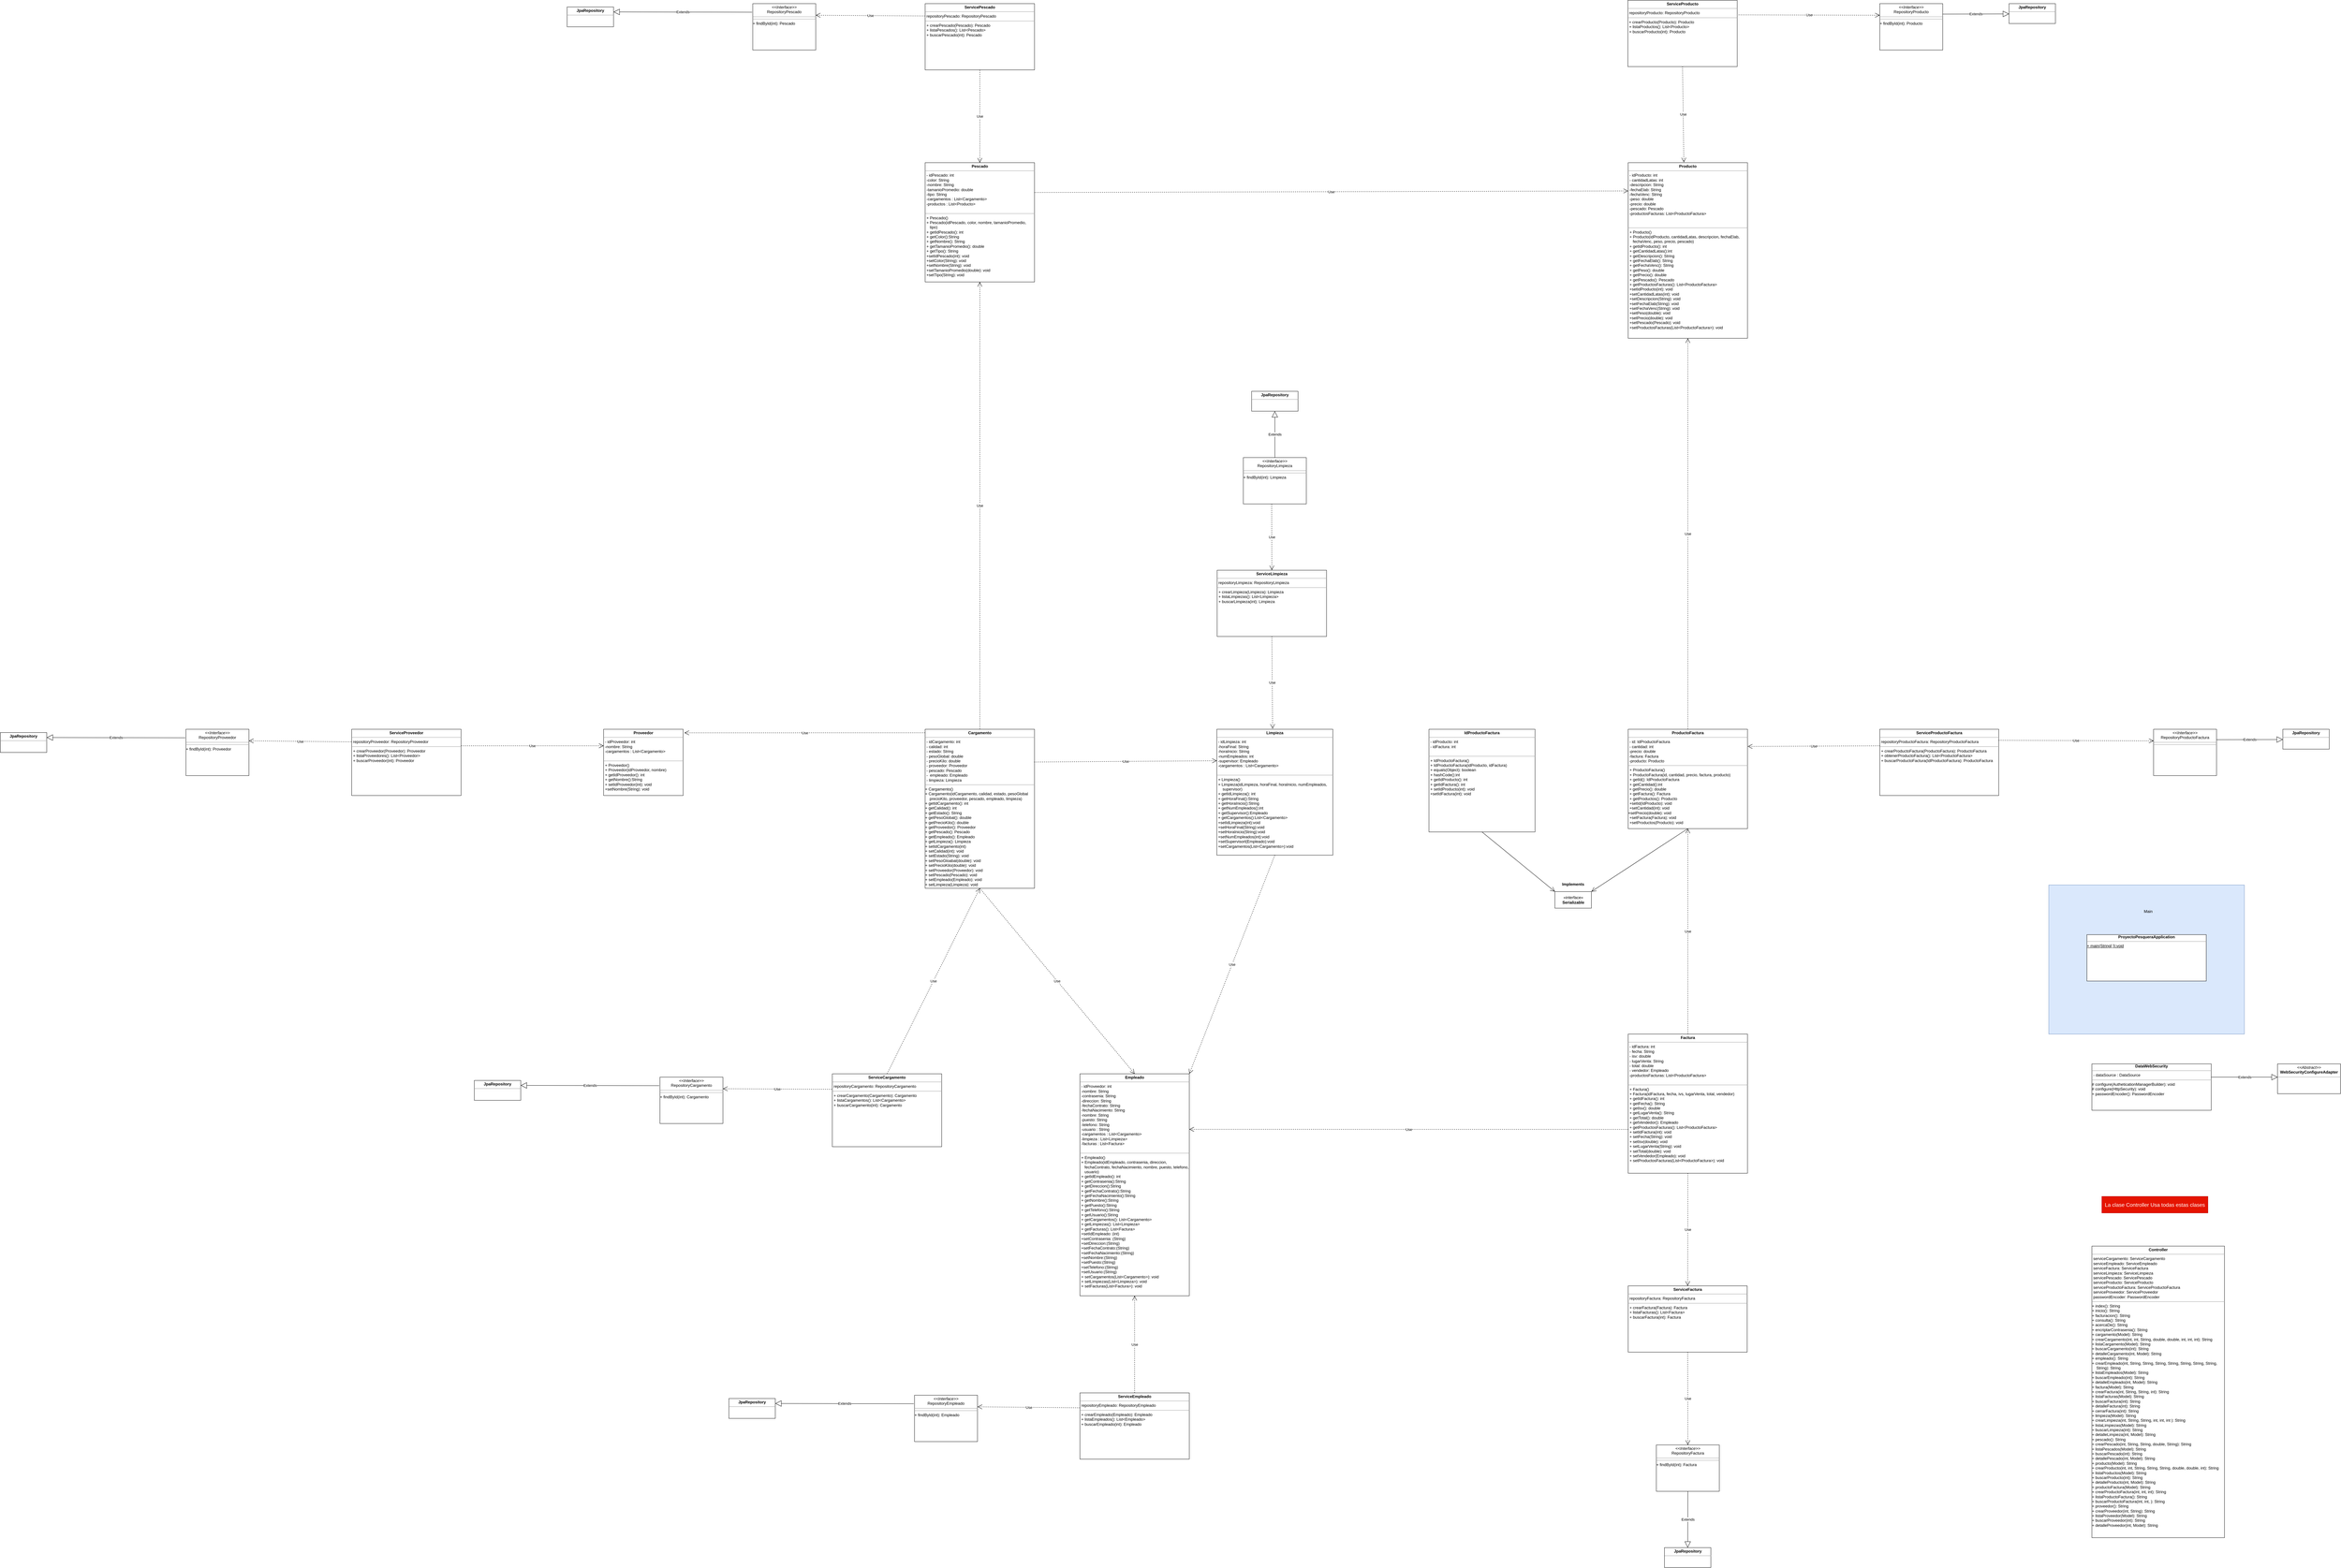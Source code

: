 <mxfile version="14.0.1" type="github">
  <diagram id="o_lFdIPOgspVXL8JECPB" name="Page-1">
    <mxGraphModel dx="27131" dy="11105" grid="1" gridSize="10" guides="1" tooltips="1" connect="1" arrows="1" fold="1" page="1" pageScale="1" pageWidth="827" pageHeight="1169" math="0" shadow="0">
      <root>
        <mxCell id="0" />
        <mxCell id="1" parent="0" />
        <mxCell id="S4FQM-zOlW_nF9xKUVDt-63" value="" style="rounded=0;whiteSpace=wrap;html=1;fillColor=#dae8fc;strokeColor=#6c8ebf;" vertex="1" parent="1">
          <mxGeometry x="3750" y="1390" width="590" height="450" as="geometry" />
        </mxCell>
        <mxCell id="zS7vpeie0VKiPVLgqqQx-1" value="&lt;p style=&quot;margin: 0px ; margin-top: 4px ; text-align: center&quot;&gt;&lt;b&gt;Proveedor&lt;/b&gt;&lt;/p&gt;&lt;hr size=&quot;1&quot;&gt;&lt;p style=&quot;margin: 0px ; margin-left: 4px&quot;&gt;- idProveedor: int&lt;/p&gt;&lt;p style=&quot;margin: 0px ; margin-left: 4px&quot;&gt;-nombre: String&lt;/p&gt;&lt;p style=&quot;margin: 0px ; margin-left: 4px&quot;&gt;-cargamentos : List&amp;lt;Cargamento&amp;gt;&lt;/p&gt;&lt;p style=&quot;margin: 0px ; margin-left: 4px&quot;&gt;&lt;br&gt;&lt;/p&gt;&lt;hr size=&quot;1&quot;&gt;&lt;p style=&quot;margin: 0px ; margin-left: 4px&quot;&gt;+ Proveedor()&lt;/p&gt;&lt;p style=&quot;margin: 0px ; margin-left: 4px&quot;&gt;+ Proveedor(idProveedor, nombre)&lt;/p&gt;&lt;p style=&quot;margin: 0px ; margin-left: 4px&quot;&gt;+ getIdProveedor(): int&lt;/p&gt;&lt;p style=&quot;margin: 0px ; margin-left: 4px&quot;&gt;+ getNombre():String&lt;/p&gt;&lt;p style=&quot;margin: 0px ; margin-left: 4px&quot;&gt;+ setIdProveedor(int): void&lt;/p&gt;&lt;p style=&quot;margin: 0px ; margin-left: 4px&quot;&gt;+setNombre(String): void&lt;/p&gt;&lt;p style=&quot;margin: 0px ; margin-left: 4px&quot;&gt;&lt;br&gt;&lt;/p&gt;" style="verticalAlign=top;align=left;overflow=fill;fontSize=12;fontFamily=Helvetica;html=1;" parent="1" vertex="1">
          <mxGeometry x="-610" y="920" width="240" height="200" as="geometry" />
        </mxCell>
        <mxCell id="zS7vpeie0VKiPVLgqqQx-2" value="&lt;p style=&quot;margin: 0px ; margin-top: 4px ; text-align: center&quot;&gt;&lt;b&gt;Cargamento&lt;/b&gt;&lt;br&gt;&lt;/p&gt;&lt;hr size=&quot;1&quot;&gt;&lt;p style=&quot;margin: 0px ; margin-left: 4px&quot;&gt;- idCargamento: int&lt;/p&gt;&lt;p style=&quot;margin: 0px ; margin-left: 4px&quot;&gt;- calidad: int&lt;/p&gt;&lt;p style=&quot;margin: 0px ; margin-left: 4px&quot;&gt;- estado: String&lt;/p&gt;&lt;p style=&quot;margin: 0px ; margin-left: 4px&quot;&gt;- pesoGlobal: double &lt;/p&gt;&lt;p style=&quot;margin: 0px ; margin-left: 4px&quot;&gt;- precioKilo: double &lt;/p&gt;&lt;p style=&quot;margin: 0px ; margin-left: 4px&quot;&gt;- proveedor: Proveedor &lt;/p&gt;&lt;p style=&quot;margin: 0px ; margin-left: 4px&quot;&gt;- pescado: Pescado&lt;/p&gt;&lt;p style=&quot;margin: 0px ; margin-left: 4px&quot;&gt;-&amp;nbsp; empleado: Empleado&lt;/p&gt;&lt;p style=&quot;margin: 0px ; margin-left: 4px&quot;&gt;- limpieza: Limpieza &lt;/p&gt;&lt;hr size=&quot;1&quot;&gt;&lt;div&gt;+ Cargamento()&lt;/div&gt;&lt;div&gt;+ Cargamento(idCargamento, calidad, estado, pesoGlobal&lt;/div&gt;&lt;div&gt;&amp;nbsp;&amp;nbsp;&amp;nbsp; precioKilo, proveedor, pescado, empleado, limpieza)&lt;/div&gt;&lt;div&gt;+ getIdCargamento(): int&lt;/div&gt;&lt;div&gt;+ getCalidad(): int&lt;/div&gt;&lt;div&gt;+ getEstado(): String&lt;/div&gt;&lt;div&gt;+ getPesoGlobal(): double&lt;/div&gt;&lt;div&gt;+ getPrecioKilo(): double&lt;/div&gt;&lt;div&gt;+ getProveedor(): Proveedor&lt;br&gt;&lt;/div&gt;&lt;div&gt;+ getPescado(): Pescado&lt;br&gt;&lt;/div&gt;&lt;div&gt;+ getEmpleado(): Empleado&lt;br&gt;&lt;/div&gt;&lt;div&gt;+ getLimpieza(): Limpieza&lt;br&gt;&lt;/div&gt;&lt;div&gt;+ setIdCargamento(int)&lt;/div&gt;&lt;div&gt;+ setCalidad(int): void&lt;br&gt;&lt;/div&gt;&lt;div&gt;+ setEstado(String): void&lt;/div&gt;&lt;div&gt;+ setPesoGloabal(double): void&lt;/div&gt;&lt;div&gt;+ setPrecioKilo(double): void&lt;/div&gt;&lt;div&gt;+ setProveedor(Proveedor): void&lt;/div&gt;&lt;div&gt;+ setPescado(Pescado): void&lt;/div&gt;&lt;div&gt;+ setEmpleado(Empleado): void&lt;/div&gt;&lt;div&gt;+ setLimpieza(Limpieza): void&lt;/div&gt;&lt;div&gt;&lt;/div&gt;&lt;div&gt;&lt;br&gt;&lt;/div&gt;" style="verticalAlign=top;align=left;overflow=fill;fontSize=12;fontFamily=Helvetica;html=1;" parent="1" vertex="1">
          <mxGeometry x="360" y="920" width="330" height="480" as="geometry" />
        </mxCell>
        <mxCell id="zS7vpeie0VKiPVLgqqQx-3" value="Use" style="endArrow=open;endSize=12;dashed=1;html=1;exitX=0.001;exitY=0.022;exitDx=0;exitDy=0;exitPerimeter=0;entryX=1.016;entryY=0.054;entryDx=0;entryDy=0;entryPerimeter=0;" parent="1" source="zS7vpeie0VKiPVLgqqQx-2" target="zS7vpeie0VKiPVLgqqQx-1" edge="1">
          <mxGeometry width="160" relative="1" as="geometry">
            <mxPoint x="280" y="970" as="sourcePoint" />
            <mxPoint x="120" y="970" as="targetPoint" />
          </mxGeometry>
        </mxCell>
        <mxCell id="zS7vpeie0VKiPVLgqqQx-7" value="&lt;p style=&quot;margin: 0px ; margin-top: 4px ; text-align: center&quot;&gt;&lt;b&gt;Pescado&lt;/b&gt;&lt;/p&gt;&lt;hr size=&quot;1&quot;&gt;&lt;p style=&quot;margin: 0px ; margin-left: 4px&quot;&gt;- idPescado: int&lt;/p&gt;&lt;p style=&quot;margin: 0px ; margin-left: 4px&quot;&gt;-color: String&lt;/p&gt;&lt;p style=&quot;margin: 0px ; margin-left: 4px&quot;&gt;-nombre: String&lt;/p&gt;&lt;p style=&quot;margin: 0px ; margin-left: 4px&quot;&gt;-tamanioPromedio: double&lt;/p&gt;&lt;p style=&quot;margin: 0px ; margin-left: 4px&quot;&gt;-tipo: String&lt;/p&gt;&lt;p style=&quot;margin: 0px ; margin-left: 4px&quot;&gt;-cargamentos : List&amp;lt;Cargamento&amp;gt;&lt;/p&gt;&lt;p style=&quot;margin: 0px ; margin-left: 4px&quot;&gt;-productos : List&amp;lt;Producto&amp;gt;&lt;/p&gt;&lt;p style=&quot;margin: 0px ; margin-left: 4px&quot;&gt;&lt;br&gt;&lt;/p&gt;&lt;hr size=&quot;1&quot;&gt;&lt;p style=&quot;margin: 0px ; margin-left: 4px&quot;&gt;+ Pescado()&lt;/p&gt;&lt;p style=&quot;margin: 0px ; margin-left: 4px&quot;&gt;+ Pescado(idPescado, color, nombre, tamanioPromedio, &lt;br&gt;&lt;/p&gt;&lt;p style=&quot;margin: 0px ; margin-left: 4px&quot;&gt;&amp;nbsp;&amp;nbsp; tipo)&lt;/p&gt;&lt;p style=&quot;margin: 0px ; margin-left: 4px&quot;&gt;+ getIdPescado(): int&lt;/p&gt;&lt;p style=&quot;margin: 0px ; margin-left: 4px&quot;&gt;+ getColor():String&lt;/p&gt;&lt;p style=&quot;margin: 0px ; margin-left: 4px&quot;&gt;+ getNombre(): String&lt;/p&gt;&lt;p style=&quot;margin: 0px ; margin-left: 4px&quot;&gt;+ getTamanioPromedio(): double&lt;br&gt;&lt;/p&gt;&lt;p style=&quot;margin: 0px ; margin-left: 4px&quot;&gt;+ getTipo(): String&lt;/p&gt;&lt;p style=&quot;margin: 0px ; margin-left: 4px&quot;&gt;+setIdPescado(int): void&lt;/p&gt;&lt;p style=&quot;margin: 0px ; margin-left: 4px&quot;&gt;+setColor(String): void&lt;/p&gt;&lt;p style=&quot;margin: 0px ; margin-left: 4px&quot;&gt;+setNombre(String): void&lt;/p&gt;&lt;p style=&quot;margin: 0px ; margin-left: 4px&quot;&gt;+setTamanioPromedio(double): void&lt;/p&gt;&lt;p style=&quot;margin: 0px ; margin-left: 4px&quot;&gt;+setTipo(String): void&lt;/p&gt;&lt;p style=&quot;margin: 0px ; margin-left: 4px&quot;&gt;&lt;br&gt;&lt;/p&gt;&lt;p style=&quot;margin: 0px ; margin-left: 4px&quot;&gt;&lt;br&gt;&lt;/p&gt;" style="verticalAlign=top;align=left;overflow=fill;fontSize=12;fontFamily=Helvetica;html=1;" parent="1" vertex="1">
          <mxGeometry x="360" y="-790" width="330" height="360" as="geometry" />
        </mxCell>
        <mxCell id="zS7vpeie0VKiPVLgqqQx-8" value="&lt;p style=&quot;margin: 0px ; margin-top: 4px ; text-align: center&quot;&gt;&lt;b&gt;Empleado&lt;/b&gt;&lt;/p&gt;&lt;hr size=&quot;1&quot;&gt;&lt;p style=&quot;margin: 0px ; margin-left: 4px&quot;&gt;- idProveedor: int&lt;/p&gt;&lt;p style=&quot;margin: 0px ; margin-left: 4px&quot;&gt;-nombre: String&lt;/p&gt;&lt;p style=&quot;margin: 0px ; margin-left: 4px&quot;&gt;-contrasenia: String&lt;/p&gt;&lt;p style=&quot;margin: 0px ; margin-left: 4px&quot;&gt;-direccion: String&lt;/p&gt;&lt;p style=&quot;margin: 0px ; margin-left: 4px&quot;&gt;-fechaContrato: String&lt;/p&gt;&lt;p style=&quot;margin: 0px ; margin-left: 4px&quot;&gt;-fechaNacimiento: String&lt;/p&gt;&lt;p style=&quot;margin: 0px ; margin-left: 4px&quot;&gt;-nombre: String&lt;/p&gt;&lt;p style=&quot;margin: 0px ; margin-left: 4px&quot;&gt;-puesto: String&lt;/p&gt;&lt;p style=&quot;margin: 0px ; margin-left: 4px&quot;&gt;-telefono: String&lt;/p&gt;&lt;p style=&quot;margin: 0px ; margin-left: 4px&quot;&gt;-usuario : String&lt;br&gt;&lt;/p&gt;&lt;p style=&quot;margin: 0px ; margin-left: 4px&quot;&gt;-cargamentos : List&amp;lt;Cargamento&amp;gt;&lt;/p&gt;&lt;p style=&quot;margin: 0px ; margin-left: 4px&quot;&gt;-limpieza : List&amp;lt;Limpieza&amp;gt;&lt;/p&gt;&lt;p style=&quot;margin: 0px ; margin-left: 4px&quot;&gt;-facturas : List&amp;lt;Factura&amp;gt;&lt;/p&gt;&lt;p style=&quot;margin: 0px ; margin-left: 4px&quot;&gt;&lt;br&gt;&lt;/p&gt;&lt;hr size=&quot;1&quot;&gt;&lt;p style=&quot;margin: 0px ; margin-left: 4px&quot;&gt;+ Empleado()&lt;/p&gt;&lt;p style=&quot;margin: 0px ; margin-left: 4px&quot;&gt;+ Empleado(idEmpleado, contrasenia, direccion, &lt;br&gt;&lt;/p&gt;&lt;p style=&quot;margin: 0px ; margin-left: 4px&quot;&gt;&amp;nbsp;&amp;nbsp; fechaContrato, fechaNacimiento, nombre, puesto, telefono,&lt;/p&gt;&lt;p style=&quot;margin: 0px ; margin-left: 4px&quot;&gt;&amp;nbsp;&amp;nbsp; usuario)&lt;/p&gt;&lt;p style=&quot;margin: 0px ; margin-left: 4px&quot;&gt;+ getIdEmpleado(): int&lt;/p&gt;&lt;p style=&quot;margin: 0px ; margin-left: 4px&quot;&gt;+ getContrasenia():String&lt;/p&gt;&lt;p style=&quot;margin: 0px ; margin-left: 4px&quot;&gt;+ getDireccion():String&lt;/p&gt;&lt;p style=&quot;margin: 0px ; margin-left: 4px&quot;&gt;+ getFechaContrato():String&lt;/p&gt;&lt;p style=&quot;margin: 0px ; margin-left: 4px&quot;&gt;+ getFechaNacimiento():String&lt;/p&gt;&lt;p style=&quot;margin: 0px ; margin-left: 4px&quot;&gt;+ getNombre():String&lt;/p&gt;&lt;p style=&quot;margin: 0px ; margin-left: 4px&quot;&gt;+ getPuesto():String&lt;/p&gt;&lt;p style=&quot;margin: 0px ; margin-left: 4px&quot;&gt;+ getTelefono():String&lt;/p&gt;&lt;p style=&quot;margin: 0px ; margin-left: 4px&quot;&gt;+ getUsuario():String&lt;/p&gt;&lt;p style=&quot;margin: 0px ; margin-left: 4px&quot;&gt;+ getCargamentos(): List&amp;lt;Cargamento&amp;gt;&lt;br&gt;&lt;/p&gt;&lt;p style=&quot;margin: 0px ; margin-left: 4px&quot;&gt;+ getLimpiezas(): List&amp;lt;Limpieza&amp;gt;&lt;/p&gt;&lt;p style=&quot;margin: 0px ; margin-left: 4px&quot;&gt;+ getFacturas(): List&amp;lt;Factura&amp;gt;&lt;/p&gt;&lt;p style=&quot;margin: 0px ; margin-left: 4px&quot;&gt;+setIdEmpleado: (int)&lt;/p&gt;&lt;p style=&quot;margin: 0px ; margin-left: 4px&quot;&gt;+setContrasenia: (String)&lt;/p&gt;&lt;p style=&quot;margin: 0px ; margin-left: 4px&quot;&gt;+setDireccion:(String)&lt;/p&gt;&lt;p style=&quot;margin: 0px ; margin-left: 4px&quot;&gt;+setFechaContrato:(String)&lt;/p&gt;&lt;p style=&quot;margin: 0px ; margin-left: 4px&quot;&gt;+setFechaNacimiento:(String)&lt;/p&gt;&lt;p style=&quot;margin: 0px ; margin-left: 4px&quot;&gt;+setNombre:(String)&lt;/p&gt;&lt;p style=&quot;margin: 0px ; margin-left: 4px&quot;&gt;+setPuesto:(String)&lt;/p&gt;&lt;p style=&quot;margin: 0px ; margin-left: 4px&quot;&gt;+setTelefono:(String)&lt;/p&gt;&lt;p style=&quot;margin: 0px ; margin-left: 4px&quot;&gt;+setUsuario:(String)&lt;/p&gt;&lt;p style=&quot;margin: 0px ; margin-left: 4px&quot;&gt;+ setCargamentos(List&amp;lt;Cargamento&amp;gt;): void&lt;br&gt;&lt;/p&gt;&lt;p style=&quot;margin: 0px ; margin-left: 4px&quot;&gt;+ setLimpiezas(List&amp;lt;Limpieza&amp;gt;): void&lt;br&gt;&lt;/p&gt;&lt;p style=&quot;margin: 0px ; margin-left: 4px&quot;&gt;+ setFacturas(List&amp;lt;Factura&amp;gt;): void&lt;br&gt;&lt;/p&gt;&lt;p style=&quot;margin: 0px ; margin-left: 4px&quot;&gt;&lt;br&gt;&lt;/p&gt;" style="verticalAlign=top;align=left;overflow=fill;fontSize=12;fontFamily=Helvetica;html=1;" parent="1" vertex="1">
          <mxGeometry x="827" y="1960" width="330" height="670" as="geometry" />
        </mxCell>
        <mxCell id="zS7vpeie0VKiPVLgqqQx-9" value="&lt;p style=&quot;margin: 0px ; margin-top: 4px ; text-align: center&quot;&gt;&lt;b&gt;Limpieza&lt;/b&gt;&lt;/p&gt;&lt;hr size=&quot;1&quot;&gt;&lt;p style=&quot;margin: 0px ; margin-left: 4px&quot;&gt;- idLimpieza: int&lt;/p&gt;&lt;p style=&quot;margin: 0px ; margin-left: 4px&quot;&gt;-horaFinal: String&lt;/p&gt;&lt;p style=&quot;margin: 0px ; margin-left: 4px&quot;&gt;-horaInicio: String&lt;/p&gt;&lt;p style=&quot;margin: 0px ; margin-left: 4px&quot;&gt;-numEmpleados: int&lt;/p&gt;&lt;p style=&quot;margin: 0px ; margin-left: 4px&quot;&gt;-supervisor: Empleado&lt;br&gt;&lt;/p&gt;&lt;p style=&quot;margin: 0px ; margin-left: 4px&quot;&gt;-cargamentos : List&amp;lt;Cargamento&amp;gt;&lt;/p&gt;&lt;p style=&quot;margin: 0px ; margin-left: 4px&quot;&gt;&lt;br&gt;&lt;/p&gt;&lt;hr size=&quot;1&quot;&gt;&lt;p style=&quot;margin: 0px ; margin-left: 4px&quot;&gt;+ Limpieza()&lt;/p&gt;&lt;p style=&quot;margin: 0px ; margin-left: 4px&quot;&gt;+ Limpieza(idLimpieza, horaFinal, horaInicio, numEmpleados,&lt;/p&gt;&lt;p style=&quot;margin: 0px ; margin-left: 4px&quot;&gt;&amp;nbsp;&amp;nbsp;&amp;nbsp; supervisor)&lt;br&gt;&lt;/p&gt;&lt;p style=&quot;margin: 0px ; margin-left: 4px&quot;&gt;+ getIdLimpieza(): int&lt;/p&gt;&lt;p style=&quot;margin: 0px ; margin-left: 4px&quot;&gt;+ getHoraFinal():String&lt;/p&gt;&lt;p style=&quot;margin: 0px ; margin-left: 4px&quot;&gt;+ getHoraInicio():String&lt;/p&gt;&lt;p style=&quot;margin: 0px ; margin-left: 4px&quot;&gt;+ getNumEmpleados():int&lt;/p&gt;&lt;p style=&quot;margin: 0px ; margin-left: 4px&quot;&gt;+ getSupervisor():Empleado&lt;/p&gt;&lt;p style=&quot;margin: 0px ; margin-left: 4px&quot;&gt;+ getCargamentos():List&amp;lt;Cargamento&amp;gt;&lt;/p&gt;&lt;p style=&quot;margin: 0px ; margin-left: 4px&quot;&gt;+setIdLimpieza(int):void&lt;/p&gt;&lt;p style=&quot;margin: 0px ; margin-left: 4px&quot;&gt;+setHoraFinal(String):void&lt;/p&gt;&lt;p style=&quot;margin: 0px ; margin-left: 4px&quot;&gt;+setHoraInicio(String):void&lt;/p&gt;&lt;p style=&quot;margin: 0px ; margin-left: 4px&quot;&gt;+setNumEmpleados(int):void&lt;/p&gt;&lt;p style=&quot;margin: 0px ; margin-left: 4px&quot;&gt;+setSupervisorl(Empleado):void&lt;/p&gt;&lt;p style=&quot;margin: 0px ; margin-left: 4px&quot;&gt;+setCargamentos(List&amp;lt;Cargamento&amp;gt;):void&lt;/p&gt;&lt;p style=&quot;margin: 0px ; margin-left: 4px&quot;&gt;&lt;br&gt;&lt;/p&gt;&lt;br&gt;&lt;p style=&quot;margin: 0px ; margin-left: 4px&quot;&gt;&lt;br&gt;&lt;/p&gt;" style="verticalAlign=top;align=left;overflow=fill;fontSize=12;fontFamily=Helvetica;html=1;" parent="1" vertex="1">
          <mxGeometry x="1240" y="920" width="350" height="380" as="geometry" />
        </mxCell>
        <mxCell id="zS7vpeie0VKiPVLgqqQx-11" value="Use" style="endArrow=open;endSize=12;dashed=1;html=1;exitX=0.5;exitY=0;exitDx=0;exitDy=0;entryX=0.5;entryY=1;entryDx=0;entryDy=0;" parent="1" source="zS7vpeie0VKiPVLgqqQx-2" target="zS7vpeie0VKiPVLgqqQx-7" edge="1">
          <mxGeometry width="160" relative="1" as="geometry">
            <mxPoint x="606.49" y="520.0" as="sourcePoint" />
            <mxPoint x="440.0" y="520.24" as="targetPoint" />
          </mxGeometry>
        </mxCell>
        <mxCell id="zS7vpeie0VKiPVLgqqQx-13" value="&lt;p style=&quot;margin: 0px ; margin-top: 4px ; text-align: center&quot;&gt;&lt;b&gt;Producto&lt;/b&gt;&lt;/p&gt;&lt;hr size=&quot;1&quot;&gt;&lt;p style=&quot;margin: 0px ; margin-left: 4px&quot;&gt;- idProducto: int&lt;/p&gt;&lt;p style=&quot;margin: 0px ; margin-left: 4px&quot;&gt;- cantidadLatas: int&lt;/p&gt;&lt;p style=&quot;margin: 0px ; margin-left: 4px&quot;&gt;-descripcion: String&lt;/p&gt;&lt;p style=&quot;margin: 0px ; margin-left: 4px&quot;&gt;-fechaElab: String&lt;/p&gt;&lt;p style=&quot;margin: 0px ; margin-left: 4px&quot;&gt;-fechaVenc: String&lt;/p&gt;&lt;p style=&quot;margin: 0px ; margin-left: 4px&quot;&gt;-peso: double&lt;/p&gt;&lt;p style=&quot;margin: 0px ; margin-left: 4px&quot;&gt;-precio: double&lt;/p&gt;&lt;p style=&quot;margin: 0px ; margin-left: 4px&quot;&gt;-pescado: Pescado&lt;br&gt;&lt;/p&gt;&lt;p style=&quot;margin: 0px ; margin-left: 4px&quot;&gt;-productosFacturas: List&amp;lt;ProductoFactura&amp;gt;&lt;/p&gt;&lt;p style=&quot;margin: 0px ; margin-left: 4px&quot;&gt;&lt;br&gt;&lt;/p&gt;&lt;p style=&quot;margin: 0px ; margin-left: 4px&quot;&gt;&lt;br&gt;&lt;/p&gt;&lt;hr size=&quot;1&quot;&gt;&lt;p style=&quot;margin: 0px ; margin-left: 4px&quot;&gt;+ Producto()&lt;/p&gt;&lt;p style=&quot;margin: 0px ; margin-left: 4px&quot;&gt;+ Producto(idProducto, cantidadLatas, descripcion, fechaElab,&lt;/p&gt;&lt;p style=&quot;margin: 0px ; margin-left: 4px&quot;&gt;&amp;nbsp;&amp;nbsp; fechaVenc, peso, precio, pescado)&lt;/p&gt;&lt;p style=&quot;margin: 0px ; margin-left: 4px&quot;&gt;+ getIdProducto(): int&lt;/p&gt;&lt;p style=&quot;margin: 0px ; margin-left: 4px&quot;&gt;+ getCantidadLatas():int&lt;/p&gt;&lt;p style=&quot;margin: 0px ; margin-left: 4px&quot;&gt;+ getDescripcion(): String&lt;/p&gt;&lt;p style=&quot;margin: 0px ; margin-left: 4px&quot;&gt;+ getFechaElab(): String&lt;br&gt;&lt;/p&gt;&lt;p style=&quot;margin: 0px ; margin-left: 4px&quot;&gt;+ getFechaVenc(): String&lt;/p&gt;&lt;p style=&quot;margin: 0px ; margin-left: 4px&quot;&gt;+ getPeso(): double&lt;br&gt;&lt;/p&gt;&lt;p style=&quot;margin: 0px ; margin-left: 4px&quot;&gt;+ getPrecio(): double&lt;/p&gt;&lt;p style=&quot;margin: 0px ; margin-left: 4px&quot;&gt;+ getPescado(): Pescado&lt;/p&gt;&lt;p style=&quot;margin: 0px ; margin-left: 4px&quot;&gt;+ getProductosFacturas(): List&amp;lt;ProductoFactura&amp;gt;&lt;br&gt;&lt;/p&gt;&lt;p style=&quot;margin: 0px ; margin-left: 4px&quot;&gt;+setIdProducto(int): void&lt;/p&gt;&lt;p style=&quot;margin: 0px ; margin-left: 4px&quot;&gt;+setCantidadLatas(int): void&lt;/p&gt;&lt;p style=&quot;margin: 0px ; margin-left: 4px&quot;&gt;+setDescripcion(String): void&lt;/p&gt;&lt;p style=&quot;margin: 0px ; margin-left: 4px&quot;&gt;+setFechaElab(String): void&lt;/p&gt;&lt;p style=&quot;margin: 0px ; margin-left: 4px&quot;&gt;+setFechaVenc(String): void&lt;/p&gt;&lt;p style=&quot;margin: 0px ; margin-left: 4px&quot;&gt;+setPeso(double): void&lt;/p&gt;&lt;p style=&quot;margin: 0px ; margin-left: 4px&quot;&gt;+setPrecio(double): void&lt;/p&gt;&lt;p style=&quot;margin: 0px ; margin-left: 4px&quot;&gt;+setPescado(Pescado): void&lt;/p&gt;&lt;p style=&quot;margin: 0px ; margin-left: 4px&quot;&gt;+setProductosFacturas(List&amp;lt;ProductoFactura&amp;gt;): void&lt;/p&gt;&lt;p style=&quot;margin: 0px ; margin-left: 4px&quot;&gt;&lt;br&gt;&lt;/p&gt;&lt;br&gt;&lt;p style=&quot;margin: 0px ; margin-left: 4px&quot;&gt;&lt;br&gt;&lt;/p&gt;" style="verticalAlign=top;align=left;overflow=fill;fontSize=12;fontFamily=Helvetica;html=1;" parent="1" vertex="1">
          <mxGeometry x="2481" y="-790" width="360" height="530" as="geometry" />
        </mxCell>
        <mxCell id="zS7vpeie0VKiPVLgqqQx-14" value="Use" style="endArrow=open;endSize=12;dashed=1;html=1;exitX=1;exitY=0.25;exitDx=0;exitDy=0;entryX=0;entryY=0.161;entryDx=0;entryDy=0;entryPerimeter=0;" parent="1" source="zS7vpeie0VKiPVLgqqQx-7" target="zS7vpeie0VKiPVLgqqQx-13" edge="1">
          <mxGeometry width="160" relative="1" as="geometry">
            <mxPoint x="1350" y="-550" as="sourcePoint" />
            <mxPoint x="1350" y="-350" as="targetPoint" />
          </mxGeometry>
        </mxCell>
        <mxCell id="zS7vpeie0VKiPVLgqqQx-16" value="Use" style="endArrow=open;endSize=12;dashed=1;html=1;entryX=0;entryY=0.25;entryDx=0;entryDy=0;exitX=0.997;exitY=0.206;exitDx=0;exitDy=0;exitPerimeter=0;" parent="1" target="zS7vpeie0VKiPVLgqqQx-9" edge="1" source="zS7vpeie0VKiPVLgqqQx-2">
          <mxGeometry width="160" relative="1" as="geometry">
            <mxPoint x="890" y="1015" as="sourcePoint" />
            <mxPoint x="1110" y="1160" as="targetPoint" />
          </mxGeometry>
        </mxCell>
        <mxCell id="zS7vpeie0VKiPVLgqqQx-17" value="Use" style="endArrow=open;endSize=12;dashed=1;html=1;exitX=0.5;exitY=1;exitDx=0;exitDy=0;entryX=1;entryY=0;entryDx=0;entryDy=0;" parent="1" source="zS7vpeie0VKiPVLgqqQx-9" target="zS7vpeie0VKiPVLgqqQx-8" edge="1">
          <mxGeometry width="160" relative="1" as="geometry">
            <mxPoint x="1414.5" y="1400" as="sourcePoint" />
            <mxPoint x="1414.5" y="1640" as="targetPoint" />
          </mxGeometry>
        </mxCell>
        <mxCell id="zS7vpeie0VKiPVLgqqQx-12" value="Use" style="endArrow=open;endSize=12;dashed=1;html=1;exitX=0.5;exitY=1;exitDx=0;exitDy=0;entryX=0.5;entryY=0;entryDx=0;entryDy=0;" parent="1" source="zS7vpeie0VKiPVLgqqQx-2" target="zS7vpeie0VKiPVLgqqQx-8" edge="1">
          <mxGeometry width="160" relative="1" as="geometry">
            <mxPoint x="576.49" y="1447.0" as="sourcePoint" />
            <mxPoint x="410.0" y="1447.24" as="targetPoint" />
          </mxGeometry>
        </mxCell>
        <mxCell id="zS7vpeie0VKiPVLgqqQx-18" value="&lt;p style=&quot;margin: 0px ; margin-top: 4px ; text-align: center&quot;&gt;&lt;b&gt;ProductoFactura&lt;/b&gt;&lt;/p&gt;&lt;hr size=&quot;1&quot;&gt;&lt;p style=&quot;margin: 0px ; margin-left: 4px&quot;&gt;- id: IdProductoFactura&lt;br&gt;&lt;/p&gt;&lt;p style=&quot;margin: 0px ; margin-left: 4px&quot;&gt;- cantidad: int&lt;/p&gt;&lt;div&gt;&amp;nbsp;-precio: double&lt;/div&gt;&lt;div&gt;&amp;nbsp;-factura: Factura&lt;/div&gt;&lt;div&gt;&amp;nbsp;-producto: Producto&lt;br&gt;&lt;/div&gt;&lt;hr size=&quot;1&quot;&gt;&lt;p style=&quot;margin: 0px ; margin-left: 4px&quot;&gt;+ ProductoFactura()&lt;/p&gt;&lt;p style=&quot;margin: 0px ; margin-left: 4px&quot;&gt;+ ProductoFactura(id, cantidad, precio, factura, producto)&lt;/p&gt;&lt;p style=&quot;margin: 0px ; margin-left: 4px&quot;&gt;+ getId(): IdProductoFactura&lt;br&gt;&lt;/p&gt;&lt;p style=&quot;margin: 0px ; margin-left: 4px&quot;&gt;+ getCantidad():int&lt;/p&gt;&amp;nbsp;+ getPrecio(): double&lt;p style=&quot;margin: 0px ; margin-left: 4px&quot;&gt;+ getFactura(): Factura&lt;br&gt;&lt;/p&gt;&lt;p style=&quot;margin: 0px ; margin-left: 4px&quot;&gt;+ getProductos(): Producto&lt;br&gt;&lt;/p&gt;&lt;p style=&quot;margin: 0px ; margin-left: 4px&quot;&gt;+setId(IdProducto): void&lt;/p&gt;&lt;p style=&quot;margin: 0px ; margin-left: 4px&quot;&gt;+setCantidad(int): void&lt;/p&gt;+setPrecio(double): void&lt;p style=&quot;margin: 0px ; margin-left: 4px&quot;&gt;+setFactura(Factura): void&lt;/p&gt;&lt;p style=&quot;margin: 0px ; margin-left: 4px&quot;&gt;+setProductos(Producto): void&lt;/p&gt;&lt;p style=&quot;margin: 0px ; margin-left: 4px&quot;&gt;&lt;br&gt;&lt;/p&gt;&lt;br&gt;&lt;p style=&quot;margin: 0px ; margin-left: 4px&quot;&gt;&lt;br&gt;&lt;/p&gt;" style="verticalAlign=top;align=left;overflow=fill;fontSize=12;fontFamily=Helvetica;html=1;" parent="1" vertex="1">
          <mxGeometry x="2481" y="920" width="360" height="300" as="geometry" />
        </mxCell>
        <mxCell id="HUMUWse89f4DqPjoKc3A-1" value="Use" style="endArrow=open;endSize=12;dashed=1;html=1;exitX=0.5;exitY=0;exitDx=0;exitDy=0;entryX=0.5;entryY=1;entryDx=0;entryDy=0;" parent="1" source="zS7vpeie0VKiPVLgqqQx-18" target="zS7vpeie0VKiPVLgqqQx-13" edge="1">
          <mxGeometry width="160" relative="1" as="geometry">
            <mxPoint x="2681" y="890" as="sourcePoint" />
            <mxPoint x="2666" y="641" as="targetPoint" />
          </mxGeometry>
        </mxCell>
        <mxCell id="HUMUWse89f4DqPjoKc3A-2" value="&lt;p style=&quot;margin: 0px ; margin-top: 4px ; text-align: center&quot;&gt;&lt;b&gt;IdProductoFactura&lt;/b&gt;&lt;/p&gt;&lt;hr size=&quot;1&quot;&gt;&lt;p style=&quot;margin: 0px ; margin-left: 4px&quot;&gt;- idProducto: int&lt;/p&gt;&lt;p style=&quot;margin: 0px ; margin-left: 4px&quot;&gt;- idFactura: int&lt;/p&gt;&lt;p style=&quot;margin: 0px ; margin-left: 4px&quot;&gt;&lt;br&gt;&lt;/p&gt;&lt;hr size=&quot;1&quot;&gt;&lt;p style=&quot;margin: 0px ; margin-left: 4px&quot;&gt;+ IdProductoFactura()&lt;/p&gt;&lt;p style=&quot;margin: 0px ; margin-left: 4px&quot;&gt;+ IdProductoFactura(idProducto, idFactura)&lt;/p&gt;&lt;p style=&quot;margin: 0px ; margin-left: 4px&quot;&gt;+ equals(Object): boolean&lt;/p&gt;&lt;p style=&quot;margin: 0px ; margin-left: 4px&quot;&gt;+ hashCode():int&lt;br&gt;&lt;/p&gt;&lt;p style=&quot;margin: 0px ; margin-left: 4px&quot;&gt;+ getIdProducto(): int&lt;/p&gt;&lt;p style=&quot;margin: 0px ; margin-left: 4px&quot;&gt;+ getIdFactura(): int&lt;/p&gt;&lt;p style=&quot;margin: 0px ; margin-left: 4px&quot;&gt;+ setIdProducto(int): void&lt;/p&gt;&lt;p style=&quot;margin: 0px ; margin-left: 4px&quot;&gt;+setIdFactura(int): void&lt;/p&gt;&lt;p style=&quot;margin: 0px ; margin-left: 4px&quot;&gt;&lt;br&gt;&lt;/p&gt;" style="verticalAlign=top;align=left;overflow=fill;fontSize=12;fontFamily=Helvetica;html=1;" parent="1" vertex="1">
          <mxGeometry x="1880" y="920" width="320" height="310" as="geometry" />
        </mxCell>
        <mxCell id="HUMUWse89f4DqPjoKc3A-4" value="«interface»&lt;br&gt;&lt;b&gt;Serializable&lt;/b&gt;" style="html=1;" parent="1" vertex="1">
          <mxGeometry x="2260" y="1410" width="110" height="50" as="geometry" />
        </mxCell>
        <mxCell id="HUMUWse89f4DqPjoKc3A-10" value="Implements" style="text;align=center;fontStyle=1;verticalAlign=middle;spacingLeft=3;spacingRight=3;strokeColor=none;rotatable=0;points=[[0,0.5],[1,0.5]];portConstraint=eastwest;" parent="1" vertex="1">
          <mxGeometry x="2275" y="1374" width="80" height="26" as="geometry" />
        </mxCell>
        <mxCell id="HUMUWse89f4DqPjoKc3A-11" value="&lt;p style=&quot;margin: 0px ; margin-top: 4px ; text-align: center&quot;&gt;&lt;b&gt;Factura&lt;/b&gt;&lt;/p&gt;&lt;hr size=&quot;1&quot;&gt;&lt;p style=&quot;margin: 0px ; margin-left: 4px&quot;&gt;- idFactura: int&lt;/p&gt;&lt;p style=&quot;margin: 0px ; margin-left: 4px&quot;&gt;- fecha: String&lt;br&gt;&lt;/p&gt;&lt;p style=&quot;margin: 0px ; margin-left: 4px&quot;&gt;- isv: double&lt;br&gt;&lt;/p&gt;&lt;p style=&quot;margin: 0px ; margin-left: 4px&quot;&gt;- lugarVenta: String&lt;br&gt;&lt;/p&gt;&lt;p style=&quot;margin: 0px ; margin-left: 4px&quot;&gt;- total: double&lt;/p&gt;&lt;p style=&quot;margin: 0px ; margin-left: 4px&quot;&gt;- vendedor: Empleado&lt;br&gt;&lt;/p&gt;&lt;p style=&quot;margin: 0px ; margin-left: 4px&quot;&gt;-productosFacturas: List&amp;lt;ProductoFactura&amp;gt;&lt;br&gt;&lt;/p&gt;&lt;p style=&quot;margin: 0px ; margin-left: 4px&quot;&gt;&lt;br&gt;&lt;/p&gt;&lt;hr size=&quot;1&quot;&gt;&lt;p style=&quot;margin: 0px ; margin-left: 4px&quot;&gt;+ Factura()&lt;/p&gt;&lt;p style=&quot;margin: 0px ; margin-left: 4px&quot;&gt;+ Factura(idFactura, fecha, ivs, lugarVenta, total, vendedor)&lt;/p&gt;&lt;p style=&quot;margin: 0px ; margin-left: 4px&quot;&gt;+ getIdFactura(): int&lt;/p&gt;&lt;p style=&quot;margin: 0px ; margin-left: 4px&quot;&gt;+ getFecha(): String&lt;/p&gt;&lt;p style=&quot;margin: 0px ; margin-left: 4px&quot;&gt;+ getIsv(): double&lt;br&gt;&lt;/p&gt;&lt;p style=&quot;margin: 0px ; margin-left: 4px&quot;&gt;+ getLugarVenta(): String&lt;/p&gt;&lt;p style=&quot;margin: 0px ; margin-left: 4px&quot;&gt;+ getTotal(): double&lt;/p&gt;&lt;p style=&quot;margin: 0px ; margin-left: 4px&quot;&gt;+ getVendedor(): Empleado&lt;/p&gt;&lt;p style=&quot;margin: 0px ; margin-left: 4px&quot;&gt;+ getProductosFacturas(): List&amp;lt;ProductoFactura&amp;gt;&lt;br&gt;&lt;/p&gt;&lt;p style=&quot;margin: 0px ; margin-left: 4px&quot;&gt;+ setIdFactura(int): void&lt;/p&gt;&lt;p style=&quot;margin: 0px ; margin-left: 4px&quot;&gt;+ setFecha(String): void&lt;/p&gt;&lt;p style=&quot;margin: 0px ; margin-left: 4px&quot;&gt;+ setIsv(double): void&lt;/p&gt;&lt;p style=&quot;margin: 0px ; margin-left: 4px&quot;&gt;+ setLugarVenta(String): void&lt;/p&gt;&lt;p style=&quot;margin: 0px ; margin-left: 4px&quot;&gt;+ setTotal(double): void&lt;/p&gt;&lt;p style=&quot;margin: 0px ; margin-left: 4px&quot;&gt;+ setVendedor(Empleado): void&lt;/p&gt;&lt;p style=&quot;margin: 0px ; margin-left: 4px&quot;&gt;+ setProductosFacturas(List&amp;lt;ProductoFactura&amp;gt;): void&lt;/p&gt;&lt;p style=&quot;margin: 0px ; margin-left: 4px&quot;&gt;&lt;br&gt;&lt;/p&gt;&lt;p style=&quot;margin: 0px ; margin-left: 4px&quot;&gt;&lt;br&gt;&lt;/p&gt;&lt;p style=&quot;margin: 0px ; margin-left: 4px&quot;&gt;&lt;br&gt;&lt;/p&gt;" style="verticalAlign=top;align=left;overflow=fill;fontSize=12;fontFamily=Helvetica;html=1;" parent="1" vertex="1">
          <mxGeometry x="2481" y="1840" width="360" height="420" as="geometry" />
        </mxCell>
        <mxCell id="HUMUWse89f4DqPjoKc3A-12" value="Use" style="endArrow=open;endSize=12;dashed=1;html=1;entryX=0.5;entryY=1;entryDx=0;entryDy=0;exitX=0.5;exitY=0;exitDx=0;exitDy=0;" parent="1" source="HUMUWse89f4DqPjoKc3A-11" target="zS7vpeie0VKiPVLgqqQx-18" edge="1">
          <mxGeometry width="160" relative="1" as="geometry">
            <mxPoint x="2821" y="1372.5" as="sourcePoint" />
            <mxPoint x="2421" y="1370" as="targetPoint" />
          </mxGeometry>
        </mxCell>
        <mxCell id="HUMUWse89f4DqPjoKc3A-14" value="Use" style="endArrow=open;endSize=12;dashed=1;html=1;entryX=1;entryY=0.25;entryDx=0;entryDy=0;exitX=0;exitY=0.685;exitDx=0;exitDy=0;exitPerimeter=0;" parent="1" source="HUMUWse89f4DqPjoKc3A-11" target="zS7vpeie0VKiPVLgqqQx-8" edge="1">
          <mxGeometry width="160" relative="1" as="geometry">
            <mxPoint x="1990" y="1970" as="sourcePoint" />
            <mxPoint x="1480" y="2380" as="targetPoint" />
          </mxGeometry>
        </mxCell>
        <mxCell id="HJ1JGhIVuP_hYRb9gxJk-1" value="La clase Controller Usa todas estas clases" style="text;html=1;strokeColor=#B20000;align=center;verticalAlign=middle;whiteSpace=wrap;rounded=0;fontColor=#ffffff;strokeWidth=1;fontSize=16;fillColor=#e51400;" parent="1" vertex="1">
          <mxGeometry x="3910" y="2330" width="320" height="50" as="geometry" />
        </mxCell>
        <mxCell id="HJ1JGhIVuP_hYRb9gxJk-2" value="&lt;p style=&quot;margin: 0px ; margin-top: 4px ; text-align: center&quot;&gt;&lt;b&gt;Controller&lt;/b&gt;&lt;/p&gt;&lt;hr size=&quot;1&quot;&gt;&lt;p style=&quot;margin: 0px ; margin-left: 4px&quot;&gt;serviceCargamento: ServiceCargamento&lt;/p&gt;&lt;p style=&quot;margin: 0px ; margin-left: 4px&quot;&gt;serviceEmpleado: ServiceEmpleado&lt;/p&gt;&lt;p style=&quot;margin: 0px ; margin-left: 4px&quot;&gt;serviceFactura: ServiceFactura&lt;/p&gt;&lt;p style=&quot;margin: 0px ; margin-left: 4px&quot;&gt;serviceLimpieza: ServiceLimpieza&lt;/p&gt;&lt;p style=&quot;margin: 0px ; margin-left: 4px&quot;&gt;servicePescado: ServicePescado&lt;/p&gt;&lt;p style=&quot;margin: 0px ; margin-left: 4px&quot;&gt;serviceProducto: ServiceProducto&lt;/p&gt;&lt;p style=&quot;margin: 0px ; margin-left: 4px&quot;&gt;serviceProductoFactura: ServiceProductoFactura&lt;/p&gt;&lt;p style=&quot;margin: 0px ; margin-left: 4px&quot;&gt;serviceProveedor: ServiceProveedor&lt;/p&gt;&lt;p style=&quot;margin: 0px ; margin-left: 4px&quot;&gt;passwordEncoder: PasswordEncoder&lt;br&gt;&lt;/p&gt;&lt;hr size=&quot;1&quot;&gt;&lt;div&gt;+ index(): String&lt;/div&gt;&lt;div&gt;+ inicio(): String&lt;/div&gt;&lt;div&gt;+ facturacion(): String&lt;/div&gt;&lt;div&gt;+ consulta(): String&lt;/div&gt;&lt;div&gt;+ acercaDe(): String&lt;/div&gt;&lt;div&gt;+ encriptarContrasenia(): String&lt;/div&gt;&lt;div&gt;+ cargamento(Model): String&lt;/div&gt;&lt;div&gt;+ crearCargamento(int, int, String, double, double, int, int, int): String&lt;/div&gt;&lt;div&gt;+ listaCargamento(Model): String&lt;/div&gt;&lt;div&gt;+ buscarCargamento(int): String&lt;/div&gt;&lt;div&gt;+ detalleCargamento(int, Model): String&lt;/div&gt;&lt;div&gt;+ empleado(): String&lt;/div&gt;&lt;div&gt;+ crearEmpleado(int, String, String, String, String, String, String, String, &lt;br&gt;&lt;/div&gt;&lt;div&gt;&amp;nbsp;&amp;nbsp;&amp;nbsp; String): String&lt;/div&gt;&lt;div&gt;+ listaEmpleados(Model): String&lt;/div&gt;&lt;div&gt;+ buscarEmpleado(int): String&lt;/div&gt;&lt;div&gt;&lt;div&gt;+ detalleEmpleado(int, Model): String&lt;/div&gt;&lt;div&gt;+ factura(Model): String&lt;/div&gt;&lt;div&gt;+ crearFactura(int, String, String, int): String&lt;/div&gt;&lt;div&gt;+ listaFacturas(Model): String&lt;/div&gt;&lt;div&gt;+ buscarFactura(int): String&lt;/div&gt;&lt;div&gt;+ detalleFactura(int): String&lt;/div&gt;&lt;div&gt;+ cerrarFactura(int): String&lt;/div&gt;&lt;div&gt;+ limpieza(Model): String&lt;/div&gt;&lt;div&gt;+ crearLimpieza(int, String, String, int, int, int ): String&lt;/div&gt;&lt;div&gt;+ listaLimpiezas(Model): String&lt;/div&gt;&lt;div&gt;+ buscarLimpieza(int): String&lt;/div&gt;&lt;div&gt;+ detalleLimpieza(int, Model): String&lt;/div&gt;&lt;div&gt;+ pescado(): String&lt;/div&gt;&lt;div&gt;+ crearPescado(int, String, String, double, String): String&lt;/div&gt;&lt;div&gt;+ listaPescados(Model): String&lt;/div&gt;&lt;div&gt;+ buscarPescado(int): String&lt;/div&gt;&lt;div&gt;+ detallePescado(int, Model): String&lt;/div&gt;&lt;div&gt;+ producto(Model): String&lt;/div&gt;&lt;div&gt;+ crearProducto(int, int, String, String, String, double, double, int): String&lt;/div&gt;&lt;div&gt;+ listaProductos(Model): String&lt;/div&gt;&lt;div&gt;+ buscarProducto(int): String&lt;/div&gt;&lt;div&gt;+ detalleProducto(int, Model): String&lt;/div&gt;&lt;div&gt;+ productoFactura(Model): String&lt;/div&gt;&lt;div&gt;+ crearProductoFactura(int, int, int): String&lt;/div&gt;&lt;div&gt;+ listaProductoFactura(): String&lt;/div&gt;&lt;div&gt;+ buscarProductoFactura(int, int, ): String&lt;/div&gt;&lt;div&gt;+ proveedor(): String&lt;/div&gt;&lt;div&gt;+ crearProveedor(int, String): String&lt;/div&gt;&lt;div&gt;+ listaProveedor(Model): String&lt;/div&gt;&lt;div&gt;+ buscarProveedor(int): String&lt;/div&gt;&lt;div&gt;+ detalleProveedor(int, Model): String&lt;/div&gt;&lt;div&gt;&lt;br&gt;&lt;/div&gt;&lt;div&gt;&lt;br&gt;&lt;/div&gt;&lt;/div&gt;&lt;div&gt;&lt;br&gt;&lt;/div&gt;&lt;div&gt;&lt;br&gt;&lt;/div&gt;&lt;div&gt;&lt;br&gt;&lt;/div&gt;&lt;p style=&quot;margin: 0px ; margin-left: 4px&quot;&gt;&lt;br&gt;&lt;/p&gt;" style="verticalAlign=top;align=left;overflow=fill;fontSize=12;fontFamily=Helvetica;html=1;" parent="1" vertex="1">
          <mxGeometry x="3880" y="2480" width="400" height="880" as="geometry" />
        </mxCell>
        <mxCell id="S4FQM-zOlW_nF9xKUVDt-1" value="&lt;p style=&quot;margin: 0px ; margin-top: 4px ; text-align: center&quot;&gt;&lt;b&gt;ServiceCargamento&lt;/b&gt;&lt;br&gt;&lt;/p&gt;&lt;hr size=&quot;1&quot;&gt;&lt;p style=&quot;margin: 0px ; margin-left: 4px&quot;&gt;repositoryCargamento: RepositoryCargamento&lt;br&gt;&lt;/p&gt;&lt;hr size=&quot;1&quot;&gt;&lt;p style=&quot;margin: 0px ; margin-left: 4px&quot;&gt;+ crearCargamento(Cargamento): Cargamento&lt;/p&gt;&lt;p style=&quot;margin: 0px ; margin-left: 4px&quot;&gt;+ listaCargamentos(): List&amp;lt;Cargamento&amp;gt;&lt;/p&gt;&lt;p style=&quot;margin: 0px ; margin-left: 4px&quot;&gt;+ buscarCargamento(int): Cargamento&lt;/p&gt;" style="verticalAlign=top;align=left;overflow=fill;fontSize=12;fontFamily=Helvetica;html=1;" vertex="1" parent="1">
          <mxGeometry x="80" y="1960" width="330" height="220" as="geometry" />
        </mxCell>
        <mxCell id="S4FQM-zOlW_nF9xKUVDt-2" value="Use" style="endArrow=open;endSize=12;dashed=1;html=1;exitX=0.5;exitY=0;exitDx=0;exitDy=0;entryX=0.5;entryY=1;entryDx=0;entryDy=0;" edge="1" parent="1" source="S4FQM-zOlW_nF9xKUVDt-1" target="zS7vpeie0VKiPVLgqqQx-2">
          <mxGeometry width="160" relative="1" as="geometry">
            <mxPoint x="690" y="2130" as="sourcePoint" />
            <mxPoint x="223.0" y="1550" as="targetPoint" />
          </mxGeometry>
        </mxCell>
        <mxCell id="S4FQM-zOlW_nF9xKUVDt-3" value="&lt;p style=&quot;margin: 0px ; margin-top: 4px ; text-align: center&quot;&gt;&lt;b&gt;ServiceProveedor&lt;/b&gt;&lt;br&gt;&lt;/p&gt;&lt;hr size=&quot;1&quot;&gt;&lt;p style=&quot;margin: 0px ; margin-left: 4px&quot;&gt;repositoryProveedor: RepositoryProveedor&lt;br&gt;&lt;/p&gt;&lt;hr size=&quot;1&quot;&gt;&lt;p style=&quot;margin: 0px ; margin-left: 4px&quot;&gt;+ crearProveedor(Proveedor): Proveedor&lt;/p&gt;&lt;p style=&quot;margin: 0px ; margin-left: 4px&quot;&gt;+ listaProveedores(): List&amp;lt;Proveedor&amp;gt;&lt;/p&gt;&lt;p style=&quot;margin: 0px ; margin-left: 4px&quot;&gt;+ buscarProveedor(int): Proveedor&lt;/p&gt;" style="verticalAlign=top;align=left;overflow=fill;fontSize=12;fontFamily=Helvetica;html=1;" vertex="1" parent="1">
          <mxGeometry x="-1370" y="920" width="330" height="200" as="geometry" />
        </mxCell>
        <mxCell id="S4FQM-zOlW_nF9xKUVDt-4" value="Use" style="endArrow=open;endSize=12;dashed=1;html=1;entryX=0;entryY=0.25;entryDx=0;entryDy=0;exitX=1;exitY=0.25;exitDx=0;exitDy=0;" edge="1" parent="1" source="S4FQM-zOlW_nF9xKUVDt-3" target="zS7vpeie0VKiPVLgqqQx-1">
          <mxGeometry width="160" relative="1" as="geometry">
            <mxPoint x="-970" y="1030" as="sourcePoint" />
            <mxPoint x="-1350" y="1280.24" as="targetPoint" />
          </mxGeometry>
        </mxCell>
        <mxCell id="S4FQM-zOlW_nF9xKUVDt-5" value="&lt;p style=&quot;margin: 0px ; margin-top: 4px ; text-align: center&quot;&gt;&lt;b&gt;ServicePescado&lt;/b&gt;&lt;br&gt;&lt;/p&gt;&lt;hr size=&quot;1&quot;&gt;&lt;p style=&quot;margin: 0px ; margin-left: 4px&quot;&gt;repositoryPescado: RepositoryPescado&lt;br&gt;&lt;/p&gt;&lt;hr size=&quot;1&quot;&gt;&lt;p style=&quot;margin: 0px ; margin-left: 4px&quot;&gt;+ crearPescado(Pescado): Pescado&lt;/p&gt;&lt;p style=&quot;margin: 0px ; margin-left: 4px&quot;&gt;+ listaPescados(): List&amp;lt;Pescado&amp;gt;&lt;/p&gt;&lt;p style=&quot;margin: 0px ; margin-left: 4px&quot;&gt;+ buscarPescado(int): Pescado&lt;/p&gt;" style="verticalAlign=top;align=left;overflow=fill;fontSize=12;fontFamily=Helvetica;html=1;" vertex="1" parent="1">
          <mxGeometry x="360" y="-1270" width="330" height="200" as="geometry" />
        </mxCell>
        <mxCell id="S4FQM-zOlW_nF9xKUVDt-6" value="Use" style="endArrow=open;endSize=12;dashed=1;html=1;exitX=0.5;exitY=1;exitDx=0;exitDy=0;" edge="1" parent="1" source="S4FQM-zOlW_nF9xKUVDt-5" target="zS7vpeie0VKiPVLgqqQx-7">
          <mxGeometry width="160" relative="1" as="geometry">
            <mxPoint x="506.49" y="-940" as="sourcePoint" />
            <mxPoint x="530" y="-830" as="targetPoint" />
          </mxGeometry>
        </mxCell>
        <mxCell id="S4FQM-zOlW_nF9xKUVDt-7" value="&lt;p style=&quot;margin: 0px ; margin-top: 4px ; text-align: center&quot;&gt;&lt;b&gt;ServiceEmpleado&lt;/b&gt;&lt;br&gt;&lt;/p&gt;&lt;hr size=&quot;1&quot;&gt;&lt;p style=&quot;margin: 0px ; margin-left: 4px&quot;&gt;repositoryEmpleado: RepositoryEmpleado&lt;br&gt;&lt;/p&gt;&lt;hr size=&quot;1&quot;&gt;&lt;p style=&quot;margin: 0px ; margin-left: 4px&quot;&gt;+ crearEmpleado(Empleado): Empleado&lt;/p&gt;&lt;p style=&quot;margin: 0px ; margin-left: 4px&quot;&gt;+ listaEmpleados(): List&amp;lt;Empleado&amp;gt;&lt;/p&gt;&lt;p style=&quot;margin: 0px ; margin-left: 4px&quot;&gt;+ buscarEmpleado(int): Empleado&lt;/p&gt;" style="verticalAlign=top;align=left;overflow=fill;fontSize=12;fontFamily=Helvetica;html=1;" vertex="1" parent="1">
          <mxGeometry x="827" y="2923" width="330" height="200" as="geometry" />
        </mxCell>
        <mxCell id="S4FQM-zOlW_nF9xKUVDt-8" value="Use" style="endArrow=open;endSize=12;dashed=1;html=1;entryX=0.5;entryY=1;entryDx=0;entryDy=0;" edge="1" parent="1" source="S4FQM-zOlW_nF9xKUVDt-7" target="zS7vpeie0VKiPVLgqqQx-8">
          <mxGeometry width="160" relative="1" as="geometry">
            <mxPoint x="290" y="2957.5" as="sourcePoint" />
            <mxPoint x="1133.0" y="2730" as="targetPoint" />
          </mxGeometry>
        </mxCell>
        <mxCell id="S4FQM-zOlW_nF9xKUVDt-10" value="&lt;p style=&quot;margin: 0px ; margin-top: 4px ; text-align: center&quot;&gt;&lt;b&gt;ServiceLimpieza&lt;/b&gt;&lt;br&gt;&lt;/p&gt;&lt;hr size=&quot;1&quot;&gt;&lt;p style=&quot;margin: 0px ; margin-left: 4px&quot;&gt;repositoryLimpieza: RepositoryLimpieza&lt;br&gt;&lt;/p&gt;&lt;hr size=&quot;1&quot;&gt;&lt;p style=&quot;margin: 0px ; margin-left: 4px&quot;&gt;+ crearLimpieza(Limpieza): Limpieza&lt;/p&gt;&lt;p style=&quot;margin: 0px ; margin-left: 4px&quot;&gt;+ listaLimpiezas(): List&amp;lt;Limpieza&amp;gt;&lt;/p&gt;&lt;p style=&quot;margin: 0px ; margin-left: 4px&quot;&gt;+ buscarLimpieza(int): Limpieza&lt;/p&gt;" style="verticalAlign=top;align=left;overflow=fill;fontSize=12;fontFamily=Helvetica;html=1;" vertex="1" parent="1">
          <mxGeometry x="1241" y="440" width="330" height="200" as="geometry" />
        </mxCell>
        <mxCell id="S4FQM-zOlW_nF9xKUVDt-11" value="Use" style="endArrow=open;endSize=12;dashed=1;html=1;exitX=0.5;exitY=1;exitDx=0;exitDy=0;entryX=0.481;entryY=-0.004;entryDx=0;entryDy=0;entryPerimeter=0;" edge="1" parent="1" source="S4FQM-zOlW_nF9xKUVDt-10" target="zS7vpeie0VKiPVLgqqQx-9">
          <mxGeometry width="160" relative="1" as="geometry">
            <mxPoint x="1786.49" y="830.0" as="sourcePoint" />
            <mxPoint x="1060.0" y="830.24" as="targetPoint" />
          </mxGeometry>
        </mxCell>
        <mxCell id="S4FQM-zOlW_nF9xKUVDt-12" value="&lt;p style=&quot;margin: 0px ; margin-top: 4px ; text-align: center&quot;&gt;&lt;b&gt;ServiceProducto&lt;/b&gt;&lt;br&gt;&lt;/p&gt;&lt;hr size=&quot;1&quot;&gt;&lt;p style=&quot;margin: 0px ; margin-left: 4px&quot;&gt;repositoryProducto: RepositoryProducto&lt;br&gt;&lt;/p&gt;&lt;hr size=&quot;1&quot;&gt;&amp;nbsp;+ crearProducto(Producto): Producto&lt;p style=&quot;margin: 0px ; margin-left: 4px&quot;&gt;+ listaProductos(): List&amp;lt;Producto&amp;gt;&lt;/p&gt;&lt;p style=&quot;margin: 0px ; margin-left: 4px&quot;&gt;+ buscarProducto(int): Producto&lt;/p&gt;" style="verticalAlign=top;align=left;overflow=fill;fontSize=12;fontFamily=Helvetica;html=1;" vertex="1" parent="1">
          <mxGeometry x="2480" y="-1280" width="330" height="200" as="geometry" />
        </mxCell>
        <mxCell id="S4FQM-zOlW_nF9xKUVDt-13" value="Use" style="endArrow=open;endSize=12;dashed=1;html=1;exitX=0.5;exitY=1;exitDx=0;exitDy=0;" edge="1" parent="1" source="S4FQM-zOlW_nF9xKUVDt-12">
          <mxGeometry width="160" relative="1" as="geometry">
            <mxPoint x="2300" y="-875.33" as="sourcePoint" />
            <mxPoint x="2649" y="-791" as="targetPoint" />
          </mxGeometry>
        </mxCell>
        <mxCell id="S4FQM-zOlW_nF9xKUVDt-16" value="" style="endArrow=open;endFill=1;endSize=12;html=1;exitX=0.5;exitY=1;exitDx=0;exitDy=0;entryX=0;entryY=0;entryDx=0;entryDy=0;" edge="1" parent="1" source="HUMUWse89f4DqPjoKc3A-2" target="HUMUWse89f4DqPjoKc3A-4">
          <mxGeometry width="160" relative="1" as="geometry">
            <mxPoint x="2050" y="1386.29" as="sourcePoint" />
            <mxPoint x="2210" y="1386.29" as="targetPoint" />
          </mxGeometry>
        </mxCell>
        <mxCell id="S4FQM-zOlW_nF9xKUVDt-17" value="" style="endArrow=open;endFill=1;endSize=12;html=1;exitX=0.5;exitY=1;exitDx=0;exitDy=0;entryX=1;entryY=0;entryDx=0;entryDy=0;" edge="1" parent="1" source="zS7vpeie0VKiPVLgqqQx-18" target="HUMUWse89f4DqPjoKc3A-4">
          <mxGeometry width="160" relative="1" as="geometry">
            <mxPoint x="2370" y="1250" as="sourcePoint" />
            <mxPoint x="2590" y="1430" as="targetPoint" />
          </mxGeometry>
        </mxCell>
        <mxCell id="S4FQM-zOlW_nF9xKUVDt-18" value="&lt;p style=&quot;margin: 0px ; margin-top: 4px ; text-align: center&quot;&gt;&lt;b&gt;ServiceFactura&lt;/b&gt;&lt;br&gt;&lt;/p&gt;&lt;hr size=&quot;1&quot;&gt;&lt;p style=&quot;margin: 0px ; margin-left: 4px&quot;&gt;repositoryFactura: RepositoryFactura&lt;/p&gt;&lt;hr size=&quot;1&quot;&gt;&lt;p style=&quot;margin: 0px ; margin-left: 4px&quot;&gt;+ crearFactura(Factura): Factura&lt;/p&gt;&lt;p style=&quot;margin: 0px ; margin-left: 4px&quot;&gt;+ listaFacturas(): List&amp;lt;Factura&amp;gt;&lt;/p&gt;&lt;p style=&quot;margin: 0px ; margin-left: 4px&quot;&gt;+ buscarFactura(int): Factura&lt;/p&gt;" style="verticalAlign=top;align=left;overflow=fill;fontSize=12;fontFamily=Helvetica;html=1;" vertex="1" parent="1">
          <mxGeometry x="2481" y="2600" width="359" height="200" as="geometry" />
        </mxCell>
        <mxCell id="S4FQM-zOlW_nF9xKUVDt-19" value="Use" style="endArrow=open;endSize=12;dashed=1;html=1;entryX=0.5;entryY=0;entryDx=0;entryDy=0;exitX=0.5;exitY=1;exitDx=0;exitDy=0;" edge="1" parent="1" source="HUMUWse89f4DqPjoKc3A-11" target="S4FQM-zOlW_nF9xKUVDt-18">
          <mxGeometry width="160" relative="1" as="geometry">
            <mxPoint x="2600" y="2280" as="sourcePoint" />
            <mxPoint x="1650" y="2490" as="targetPoint" />
          </mxGeometry>
        </mxCell>
        <mxCell id="S4FQM-zOlW_nF9xKUVDt-20" value="&lt;p style=&quot;margin: 0px ; margin-top: 4px ; text-align: center&quot;&gt;&lt;b&gt;ServiceProductoFactura&lt;/b&gt;&lt;br&gt;&lt;/p&gt;&lt;hr size=&quot;1&quot;&gt;&lt;p style=&quot;margin: 0px ; margin-left: 4px&quot;&gt;repositoryProductoFactura: RepositoryProductoFactura&lt;/p&gt;&lt;hr size=&quot;1&quot;&gt;&lt;p style=&quot;margin: 0px ; margin-left: 4px&quot;&gt;+ crearProductoFactura(ProductoFactura): ProductoFactura&lt;/p&gt;&lt;p style=&quot;margin: 0px ; margin-left: 4px&quot;&gt;+ obtenerProductoFactura(): List&amp;lt;ProductoFactura&amp;gt;&lt;/p&gt;&lt;p style=&quot;margin: 0px ; margin-left: 4px&quot;&gt;+ buscarProductoFactura(IdProductoFactura): ProductoFactura&lt;/p&gt;" style="verticalAlign=top;align=left;overflow=fill;fontSize=12;fontFamily=Helvetica;html=1;" vertex="1" parent="1">
          <mxGeometry x="3240" y="920" width="359" height="200" as="geometry" />
        </mxCell>
        <mxCell id="S4FQM-zOlW_nF9xKUVDt-21" value="Use" style="endArrow=open;endSize=12;dashed=1;html=1;exitX=0;exitY=0.25;exitDx=0;exitDy=0;entryX=1.002;entryY=0.173;entryDx=0;entryDy=0;entryPerimeter=0;" edge="1" parent="1" source="S4FQM-zOlW_nF9xKUVDt-20" target="zS7vpeie0VKiPVLgqqQx-18">
          <mxGeometry width="160" relative="1" as="geometry">
            <mxPoint x="3200" y="978" as="sourcePoint" />
            <mxPoint x="2900" y="1030" as="targetPoint" />
          </mxGeometry>
        </mxCell>
        <mxCell id="S4FQM-zOlW_nF9xKUVDt-23" value="&lt;p style=&quot;margin: 0px ; margin-top: 4px ; text-align: center&quot;&gt;&lt;i&gt;&amp;lt;&amp;lt;Interface&amp;gt;&amp;gt;&lt;/i&gt;&lt;br&gt;RepositoryProveedor&lt;/p&gt;&lt;hr size=&quot;1&quot;&gt;&lt;hr size=&quot;1&quot;&gt;+ findById(int): Proveedor" style="verticalAlign=top;align=left;overflow=fill;fontSize=12;fontFamily=Helvetica;html=1;" vertex="1" parent="1">
          <mxGeometry x="-1870" y="920" width="190" height="140" as="geometry" />
        </mxCell>
        <mxCell id="S4FQM-zOlW_nF9xKUVDt-24" value="&lt;p style=&quot;margin: 0px ; margin-top: 4px ; text-align: center&quot;&gt;&lt;b&gt;JpaRepository&lt;/b&gt;&lt;br&gt;&lt;/p&gt;&lt;hr size=&quot;1&quot;&gt;&lt;div style=&quot;height: 2px&quot;&gt;&lt;/div&gt;" style="verticalAlign=top;align=left;overflow=fill;fontSize=12;fontFamily=Helvetica;html=1;" vertex="1" parent="1">
          <mxGeometry x="-2430" y="930" width="140" height="60" as="geometry" />
        </mxCell>
        <mxCell id="S4FQM-zOlW_nF9xKUVDt-25" value="Extends" style="endArrow=block;endSize=16;endFill=0;html=1;entryX=1;entryY=0.25;entryDx=0;entryDy=0;exitX=-0.011;exitY=0.184;exitDx=0;exitDy=0;exitPerimeter=0;" edge="1" parent="1" source="S4FQM-zOlW_nF9xKUVDt-23" target="S4FQM-zOlW_nF9xKUVDt-24">
          <mxGeometry width="160" relative="1" as="geometry">
            <mxPoint x="-2040" y="980" as="sourcePoint" />
            <mxPoint x="-2200" y="980" as="targetPoint" />
          </mxGeometry>
        </mxCell>
        <mxCell id="S4FQM-zOlW_nF9xKUVDt-27" value="Use" style="endArrow=open;endSize=12;dashed=1;html=1;exitX=-0.002;exitY=0.19;exitDx=0;exitDy=0;entryX=1;entryY=0.25;entryDx=0;entryDy=0;exitPerimeter=0;" edge="1" parent="1" source="S4FQM-zOlW_nF9xKUVDt-3" target="S4FQM-zOlW_nF9xKUVDt-23">
          <mxGeometry width="160" relative="1" as="geometry">
            <mxPoint x="-1390" y="970" as="sourcePoint" />
            <mxPoint x="-1660" y="1010" as="targetPoint" />
          </mxGeometry>
        </mxCell>
        <mxCell id="S4FQM-zOlW_nF9xKUVDt-28" value="&lt;p style=&quot;margin: 0px ; margin-top: 4px ; text-align: center&quot;&gt;&lt;i&gt;&amp;lt;&amp;lt;Interface&amp;gt;&amp;gt;&lt;/i&gt;&lt;br&gt;RepositoryPescado&lt;/p&gt;&lt;hr size=&quot;1&quot;&gt;&lt;hr size=&quot;1&quot;&gt;+ findById(int): Pescado" style="verticalAlign=top;align=left;overflow=fill;fontSize=12;fontFamily=Helvetica;html=1;" vertex="1" parent="1">
          <mxGeometry x="-160" y="-1270" width="190" height="140" as="geometry" />
        </mxCell>
        <mxCell id="S4FQM-zOlW_nF9xKUVDt-29" value="&lt;p style=&quot;margin: 0px ; margin-top: 4px ; text-align: center&quot;&gt;&lt;b&gt;JpaRepository&lt;/b&gt;&lt;br&gt;&lt;/p&gt;&lt;hr size=&quot;1&quot;&gt;&lt;div style=&quot;height: 2px&quot;&gt;&lt;/div&gt;" style="verticalAlign=top;align=left;overflow=fill;fontSize=12;fontFamily=Helvetica;html=1;" vertex="1" parent="1">
          <mxGeometry x="-720" y="-1260" width="140" height="60" as="geometry" />
        </mxCell>
        <mxCell id="S4FQM-zOlW_nF9xKUVDt-30" value="Extends" style="endArrow=block;endSize=16;endFill=0;html=1;entryX=1;entryY=0.25;entryDx=0;entryDy=0;exitX=-0.011;exitY=0.184;exitDx=0;exitDy=0;exitPerimeter=0;" edge="1" parent="1" source="S4FQM-zOlW_nF9xKUVDt-28" target="S4FQM-zOlW_nF9xKUVDt-29">
          <mxGeometry width="160" relative="1" as="geometry">
            <mxPoint x="-330" y="-1210" as="sourcePoint" />
            <mxPoint x="-490" y="-1210" as="targetPoint" />
          </mxGeometry>
        </mxCell>
        <mxCell id="S4FQM-zOlW_nF9xKUVDt-31" value="Use" style="endArrow=open;endSize=12;dashed=1;html=1;exitX=0.003;exitY=0.186;exitDx=0;exitDy=0;entryX=1;entryY=0.25;entryDx=0;entryDy=0;exitPerimeter=0;" edge="1" parent="1" target="S4FQM-zOlW_nF9xKUVDt-28" source="S4FQM-zOlW_nF9xKUVDt-5">
          <mxGeometry width="160" relative="1" as="geometry">
            <mxPoint x="339.34" y="-1232" as="sourcePoint" />
            <mxPoint x="50" y="-1180" as="targetPoint" />
          </mxGeometry>
        </mxCell>
        <mxCell id="S4FQM-zOlW_nF9xKUVDt-32" value="&lt;p style=&quot;margin: 0px ; margin-top: 4px ; text-align: center&quot;&gt;&lt;i&gt;&amp;lt;&amp;lt;Interface&amp;gt;&amp;gt;&lt;/i&gt;&lt;br&gt;RepositoryCargamento&lt;/p&gt;&lt;hr size=&quot;1&quot;&gt;&lt;hr size=&quot;1&quot;&gt;+ findById(int): Cargamento" style="verticalAlign=top;align=left;overflow=fill;fontSize=12;fontFamily=Helvetica;html=1;" vertex="1" parent="1">
          <mxGeometry x="-440" y="1970" width="190" height="140" as="geometry" />
        </mxCell>
        <mxCell id="S4FQM-zOlW_nF9xKUVDt-33" value="&lt;p style=&quot;margin: 0px ; margin-top: 4px ; text-align: center&quot;&gt;&lt;b&gt;JpaRepository&lt;/b&gt;&lt;br&gt;&lt;/p&gt;&lt;hr size=&quot;1&quot;&gt;&lt;div style=&quot;height: 2px&quot;&gt;&lt;/div&gt;" style="verticalAlign=top;align=left;overflow=fill;fontSize=12;fontFamily=Helvetica;html=1;" vertex="1" parent="1">
          <mxGeometry x="-1000" y="1980" width="140" height="60" as="geometry" />
        </mxCell>
        <mxCell id="S4FQM-zOlW_nF9xKUVDt-34" value="Extends" style="endArrow=block;endSize=16;endFill=0;html=1;entryX=1;entryY=0.25;entryDx=0;entryDy=0;exitX=-0.011;exitY=0.184;exitDx=0;exitDy=0;exitPerimeter=0;" edge="1" parent="1" source="S4FQM-zOlW_nF9xKUVDt-32" target="S4FQM-zOlW_nF9xKUVDt-33">
          <mxGeometry width="160" relative="1" as="geometry">
            <mxPoint x="-610" y="2030" as="sourcePoint" />
            <mxPoint x="-770" y="2030" as="targetPoint" />
          </mxGeometry>
        </mxCell>
        <mxCell id="S4FQM-zOlW_nF9xKUVDt-35" value="Use" style="endArrow=open;endSize=12;dashed=1;html=1;exitX=-0.004;exitY=0.212;exitDx=0;exitDy=0;entryX=1;entryY=0.25;entryDx=0;entryDy=0;exitPerimeter=0;" edge="1" parent="1" target="S4FQM-zOlW_nF9xKUVDt-32" source="S4FQM-zOlW_nF9xKUVDt-1">
          <mxGeometry width="160" relative="1" as="geometry">
            <mxPoint x="59.34" y="2008" as="sourcePoint" />
            <mxPoint x="-230" y="2060" as="targetPoint" />
          </mxGeometry>
        </mxCell>
        <mxCell id="S4FQM-zOlW_nF9xKUVDt-36" value="&lt;p style=&quot;margin: 0px ; margin-top: 4px ; text-align: center&quot;&gt;&lt;i&gt;&amp;lt;&amp;lt;Interface&amp;gt;&amp;gt;&lt;/i&gt;&lt;br&gt;RepositoryEmpleado&lt;/p&gt;&lt;hr size=&quot;1&quot;&gt;&lt;hr size=&quot;1&quot;&gt;+ findById(int): Empleado" style="verticalAlign=top;align=left;overflow=fill;fontSize=12;fontFamily=Helvetica;html=1;" vertex="1" parent="1">
          <mxGeometry x="328" y="2930" width="190" height="140" as="geometry" />
        </mxCell>
        <mxCell id="S4FQM-zOlW_nF9xKUVDt-37" value="&lt;p style=&quot;margin: 0px ; margin-top: 4px ; text-align: center&quot;&gt;&lt;b&gt;JpaRepository&lt;/b&gt;&lt;br&gt;&lt;/p&gt;&lt;hr size=&quot;1&quot;&gt;&lt;div style=&quot;height: 2px&quot;&gt;&lt;/div&gt;" style="verticalAlign=top;align=left;overflow=fill;fontSize=12;fontFamily=Helvetica;html=1;" vertex="1" parent="1">
          <mxGeometry x="-232" y="2940" width="140" height="60" as="geometry" />
        </mxCell>
        <mxCell id="S4FQM-zOlW_nF9xKUVDt-38" value="Extends" style="endArrow=block;endSize=16;endFill=0;html=1;entryX=1;entryY=0.25;entryDx=0;entryDy=0;exitX=-0.011;exitY=0.184;exitDx=0;exitDy=0;exitPerimeter=0;" edge="1" parent="1" source="S4FQM-zOlW_nF9xKUVDt-36" target="S4FQM-zOlW_nF9xKUVDt-37">
          <mxGeometry width="160" relative="1" as="geometry">
            <mxPoint x="158" y="2990" as="sourcePoint" />
            <mxPoint x="-2" y="2990" as="targetPoint" />
          </mxGeometry>
        </mxCell>
        <mxCell id="S4FQM-zOlW_nF9xKUVDt-39" value="Use" style="endArrow=open;endSize=12;dashed=1;html=1;exitX=-0.002;exitY=0.19;exitDx=0;exitDy=0;entryX=1;entryY=0.25;entryDx=0;entryDy=0;exitPerimeter=0;" edge="1" parent="1" target="S4FQM-zOlW_nF9xKUVDt-36">
          <mxGeometry width="160" relative="1" as="geometry">
            <mxPoint x="827.34" y="2968" as="sourcePoint" />
            <mxPoint x="538" y="3020" as="targetPoint" />
          </mxGeometry>
        </mxCell>
        <mxCell id="S4FQM-zOlW_nF9xKUVDt-41" value="&lt;p style=&quot;margin: 0px ; margin-top: 4px ; text-align: center&quot;&gt;&lt;i&gt;&amp;lt;&amp;lt;Interface&amp;gt;&amp;gt;&lt;/i&gt;&lt;br&gt;RepositoryFactura&lt;/p&gt;&lt;hr size=&quot;1&quot;&gt;&lt;hr size=&quot;1&quot;&gt;+ findById(int): Factura" style="verticalAlign=top;align=left;overflow=fill;fontSize=12;fontFamily=Helvetica;html=1;" vertex="1" parent="1">
          <mxGeometry x="2566" y="3080" width="190" height="140" as="geometry" />
        </mxCell>
        <mxCell id="S4FQM-zOlW_nF9xKUVDt-42" value="&lt;p style=&quot;margin: 0px ; margin-top: 4px ; text-align: center&quot;&gt;&lt;b&gt;JpaRepository&lt;/b&gt;&lt;br&gt;&lt;/p&gt;&lt;hr size=&quot;1&quot;&gt;&lt;div style=&quot;height: 2px&quot;&gt;&lt;/div&gt;" style="verticalAlign=top;align=left;overflow=fill;fontSize=12;fontFamily=Helvetica;html=1;" vertex="1" parent="1">
          <mxGeometry x="2590.5" y="3390" width="140" height="60" as="geometry" />
        </mxCell>
        <mxCell id="S4FQM-zOlW_nF9xKUVDt-43" value="Extends" style="endArrow=block;endSize=16;endFill=0;html=1;exitX=0.5;exitY=1;exitDx=0;exitDy=0;" edge="1" parent="1" source="S4FQM-zOlW_nF9xKUVDt-41" target="S4FQM-zOlW_nF9xKUVDt-42">
          <mxGeometry width="160" relative="1" as="geometry">
            <mxPoint x="2396" y="3140" as="sourcePoint" />
            <mxPoint x="2236" y="3140" as="targetPoint" />
          </mxGeometry>
        </mxCell>
        <mxCell id="S4FQM-zOlW_nF9xKUVDt-44" value="Use" style="endArrow=open;endSize=12;dashed=1;html=1;exitX=0.5;exitY=1;exitDx=0;exitDy=0;entryX=0.5;entryY=0;entryDx=0;entryDy=0;" edge="1" parent="1" target="S4FQM-zOlW_nF9xKUVDt-41" source="S4FQM-zOlW_nF9xKUVDt-18">
          <mxGeometry width="160" relative="1" as="geometry">
            <mxPoint x="2979.34" y="3138" as="sourcePoint" />
            <mxPoint x="2690" y="3190" as="targetPoint" />
          </mxGeometry>
        </mxCell>
        <mxCell id="S4FQM-zOlW_nF9xKUVDt-45" value="&lt;p style=&quot;margin: 0px ; margin-top: 4px ; text-align: center&quot;&gt;&lt;i&gt;&amp;lt;&amp;lt;Interface&amp;gt;&amp;gt;&lt;/i&gt;&lt;br&gt;RepositoryProducto&lt;/p&gt;&lt;hr size=&quot;1&quot;&gt;&lt;hr size=&quot;1&quot;&gt;+ findById(int): Producto" style="verticalAlign=top;align=left;overflow=fill;fontSize=12;fontFamily=Helvetica;html=1;" vertex="1" parent="1">
          <mxGeometry x="3240" y="-1270" width="190" height="140" as="geometry" />
        </mxCell>
        <mxCell id="S4FQM-zOlW_nF9xKUVDt-46" value="&lt;p style=&quot;margin: 0px ; margin-top: 4px ; text-align: center&quot;&gt;&lt;b&gt;JpaRepository&lt;/b&gt;&lt;br&gt;&lt;/p&gt;&lt;hr size=&quot;1&quot;&gt;&lt;div style=&quot;height: 2px&quot;&gt;&lt;/div&gt;" style="verticalAlign=top;align=left;overflow=fill;fontSize=12;fontFamily=Helvetica;html=1;" vertex="1" parent="1">
          <mxGeometry x="3630" y="-1270" width="140" height="60" as="geometry" />
        </mxCell>
        <mxCell id="S4FQM-zOlW_nF9xKUVDt-47" value="Extends" style="endArrow=block;endSize=16;endFill=0;html=1;exitX=0.997;exitY=0.225;exitDx=0;exitDy=0;exitPerimeter=0;" edge="1" parent="1" source="S4FQM-zOlW_nF9xKUVDt-45">
          <mxGeometry width="160" relative="1" as="geometry">
            <mxPoint x="3070" y="-1210" as="sourcePoint" />
            <mxPoint x="3630" y="-1239" as="targetPoint" />
          </mxGeometry>
        </mxCell>
        <mxCell id="S4FQM-zOlW_nF9xKUVDt-48" value="Use" style="endArrow=open;endSize=12;dashed=1;html=1;entryX=0;entryY=0.25;entryDx=0;entryDy=0;exitX=1.012;exitY=0.219;exitDx=0;exitDy=0;exitPerimeter=0;" edge="1" parent="1" target="S4FQM-zOlW_nF9xKUVDt-45" source="S4FQM-zOlW_nF9xKUVDt-12">
          <mxGeometry width="160" relative="1" as="geometry">
            <mxPoint x="2840" y="-1235" as="sourcePoint" />
            <mxPoint x="3364" y="-1190" as="targetPoint" />
          </mxGeometry>
        </mxCell>
        <mxCell id="S4FQM-zOlW_nF9xKUVDt-49" value="&lt;p style=&quot;margin: 0px ; margin-top: 4px ; text-align: center&quot;&gt;&lt;i&gt;&amp;lt;&amp;lt;Interface&amp;gt;&amp;gt;&lt;/i&gt;&lt;br&gt;RepositoryProductoFactura&lt;/p&gt;&lt;hr size=&quot;1&quot;&gt;&lt;hr size=&quot;1&quot;&gt;" style="verticalAlign=top;align=left;overflow=fill;fontSize=12;fontFamily=Helvetica;html=1;" vertex="1" parent="1">
          <mxGeometry x="4066.04" y="920" width="190" height="140" as="geometry" />
        </mxCell>
        <mxCell id="S4FQM-zOlW_nF9xKUVDt-50" value="&lt;p style=&quot;margin: 0px ; margin-top: 4px ; text-align: center&quot;&gt;&lt;b&gt;JpaRepository&lt;/b&gt;&lt;br&gt;&lt;/p&gt;&lt;hr size=&quot;1&quot;&gt;&lt;div style=&quot;height: 2px&quot;&gt;&lt;/div&gt;" style="verticalAlign=top;align=left;overflow=fill;fontSize=12;fontFamily=Helvetica;html=1;" vertex="1" parent="1">
          <mxGeometry x="4456.04" y="920" width="140" height="60" as="geometry" />
        </mxCell>
        <mxCell id="S4FQM-zOlW_nF9xKUVDt-51" value="Extends" style="endArrow=block;endSize=16;endFill=0;html=1;exitX=0.997;exitY=0.225;exitDx=0;exitDy=0;exitPerimeter=0;" edge="1" parent="1" source="S4FQM-zOlW_nF9xKUVDt-49">
          <mxGeometry width="160" relative="1" as="geometry">
            <mxPoint x="3896.04" y="980" as="sourcePoint" />
            <mxPoint x="4456.04" y="951" as="targetPoint" />
          </mxGeometry>
        </mxCell>
        <mxCell id="S4FQM-zOlW_nF9xKUVDt-52" value="Use" style="endArrow=open;endSize=12;dashed=1;html=1;entryX=0;entryY=0.25;entryDx=0;entryDy=0;exitX=0.999;exitY=0.167;exitDx=0;exitDy=0;exitPerimeter=0;" edge="1" parent="1" target="S4FQM-zOlW_nF9xKUVDt-49" source="S4FQM-zOlW_nF9xKUVDt-20">
          <mxGeometry width="160" relative="1" as="geometry">
            <mxPoint x="3640" y="953.8" as="sourcePoint" />
            <mxPoint x="4190.04" y="1000" as="targetPoint" />
          </mxGeometry>
        </mxCell>
        <mxCell id="S4FQM-zOlW_nF9xKUVDt-55" value="&lt;p style=&quot;margin: 0px ; margin-top: 4px ; text-align: center&quot;&gt;&lt;i&gt;&amp;lt;&amp;lt;Interface&amp;gt;&amp;gt;&lt;/i&gt;&lt;br&gt;RepositoryLimpieza&lt;/p&gt;&lt;hr size=&quot;1&quot;&gt;&lt;hr size=&quot;1&quot;&gt;+ findById(int): Limpieza" style="verticalAlign=top;align=left;overflow=fill;fontSize=12;fontFamily=Helvetica;html=1;" vertex="1" parent="1">
          <mxGeometry x="1320" y="100" width="190" height="140" as="geometry" />
        </mxCell>
        <mxCell id="S4FQM-zOlW_nF9xKUVDt-56" value="&lt;p style=&quot;margin: 0px ; margin-top: 4px ; text-align: center&quot;&gt;&lt;b&gt;JpaRepository&lt;/b&gt;&lt;br&gt;&lt;/p&gt;&lt;hr size=&quot;1&quot;&gt;&lt;div style=&quot;height: 2px&quot;&gt;&lt;/div&gt;" style="verticalAlign=top;align=left;overflow=fill;fontSize=12;fontFamily=Helvetica;html=1;" vertex="1" parent="1">
          <mxGeometry x="1345" y="-100" width="140" height="60" as="geometry" />
        </mxCell>
        <mxCell id="S4FQM-zOlW_nF9xKUVDt-57" value="Extends" style="endArrow=block;endSize=16;endFill=0;html=1;" edge="1" parent="1" source="S4FQM-zOlW_nF9xKUVDt-55" target="S4FQM-zOlW_nF9xKUVDt-56">
          <mxGeometry width="160" relative="1" as="geometry">
            <mxPoint x="1375" y="-170" as="sourcePoint" />
            <mxPoint x="915" y="-430" as="targetPoint" />
          </mxGeometry>
        </mxCell>
        <mxCell id="S4FQM-zOlW_nF9xKUVDt-58" value="Use" style="endArrow=open;endSize=12;dashed=1;html=1;exitX=0.45;exitY=1.005;exitDx=0;exitDy=0;entryX=0.5;entryY=0;entryDx=0;entryDy=0;exitPerimeter=0;" edge="1" parent="1" source="S4FQM-zOlW_nF9xKUVDt-55" target="S4FQM-zOlW_nF9xKUVDt-10">
          <mxGeometry width="160" relative="1" as="geometry">
            <mxPoint x="1410.5" y="170" as="sourcePoint" />
            <mxPoint x="1819" y="490" as="targetPoint" />
          </mxGeometry>
        </mxCell>
        <mxCell id="S4FQM-zOlW_nF9xKUVDt-59" value="&lt;div align=&quot;center&quot;&gt;&lt;b&gt;DataWebSecurity&lt;/b&gt;&lt;br&gt;&lt;/div&gt;&lt;b&gt;&lt;/b&gt;&lt;hr size=&quot;1&quot;&gt;&lt;p style=&quot;margin: 0px ; margin-left: 4px&quot;&gt;- dataSource : DataSource&lt;br&gt;&lt;/p&gt;&lt;hr size=&quot;1&quot;&gt;&lt;div&gt;# configure(AutheticationManagerBuilder): void&lt;/div&gt;&lt;div&gt;# configure(HttpSecurity): void&lt;/div&gt;&lt;div&gt;+ passwordEncoder(): PasswordEncoder&lt;/div&gt;&lt;p style=&quot;margin: 0px ; margin-left: 4px&quot;&gt;&lt;br&gt;&lt;/p&gt;" style="verticalAlign=top;align=left;overflow=fill;fontSize=12;fontFamily=Helvetica;html=1;" vertex="1" parent="1">
          <mxGeometry x="3880" y="1930" width="360" height="140" as="geometry" />
        </mxCell>
        <mxCell id="S4FQM-zOlW_nF9xKUVDt-60" value="Extends" style="endArrow=block;endSize=16;endFill=0;html=1;" edge="1" parent="1">
          <mxGeometry width="160" relative="1" as="geometry">
            <mxPoint x="4240" y="1970" as="sourcePoint" />
            <mxPoint x="4440.57" y="1970" as="targetPoint" />
          </mxGeometry>
        </mxCell>
        <mxCell id="S4FQM-zOlW_nF9xKUVDt-61" value="&lt;p style=&quot;margin: 0px ; margin-top: 4px ; text-align: center&quot;&gt;&lt;i&gt;&amp;lt;&amp;lt;Abstract&amp;gt;&amp;gt;&lt;/i&gt;&lt;br&gt;&lt;b&gt;WebSecurityConfigureAdapter&lt;/b&gt;&lt;/p&gt;&lt;hr size=&quot;1&quot;&gt;" style="verticalAlign=top;align=left;overflow=fill;fontSize=12;fontFamily=Helvetica;html=1;" vertex="1" parent="1">
          <mxGeometry x="4440" y="1930" width="190" height="90" as="geometry" />
        </mxCell>
        <mxCell id="S4FQM-zOlW_nF9xKUVDt-62" value="&lt;div align=&quot;center&quot;&gt;&lt;b&gt;ProyectoPesqueraApplication&lt;/b&gt;&lt;/div&gt;&lt;hr size=&quot;1&quot;&gt;&lt;u&gt;+ main(String[ ]):void&lt;/u&gt;" style="verticalAlign=top;align=left;overflow=fill;fontSize=12;fontFamily=Helvetica;html=1;" vertex="1" parent="1">
          <mxGeometry x="3865" y="1540" width="360" height="140" as="geometry" />
        </mxCell>
        <mxCell id="S4FQM-zOlW_nF9xKUVDt-64" value="Main" style="text;html=1;strokeColor=none;fillColor=none;align=center;verticalAlign=middle;whiteSpace=wrap;rounded=0;" vertex="1" parent="1">
          <mxGeometry x="4030" y="1460" width="40" height="20" as="geometry" />
        </mxCell>
      </root>
    </mxGraphModel>
  </diagram>
</mxfile>
